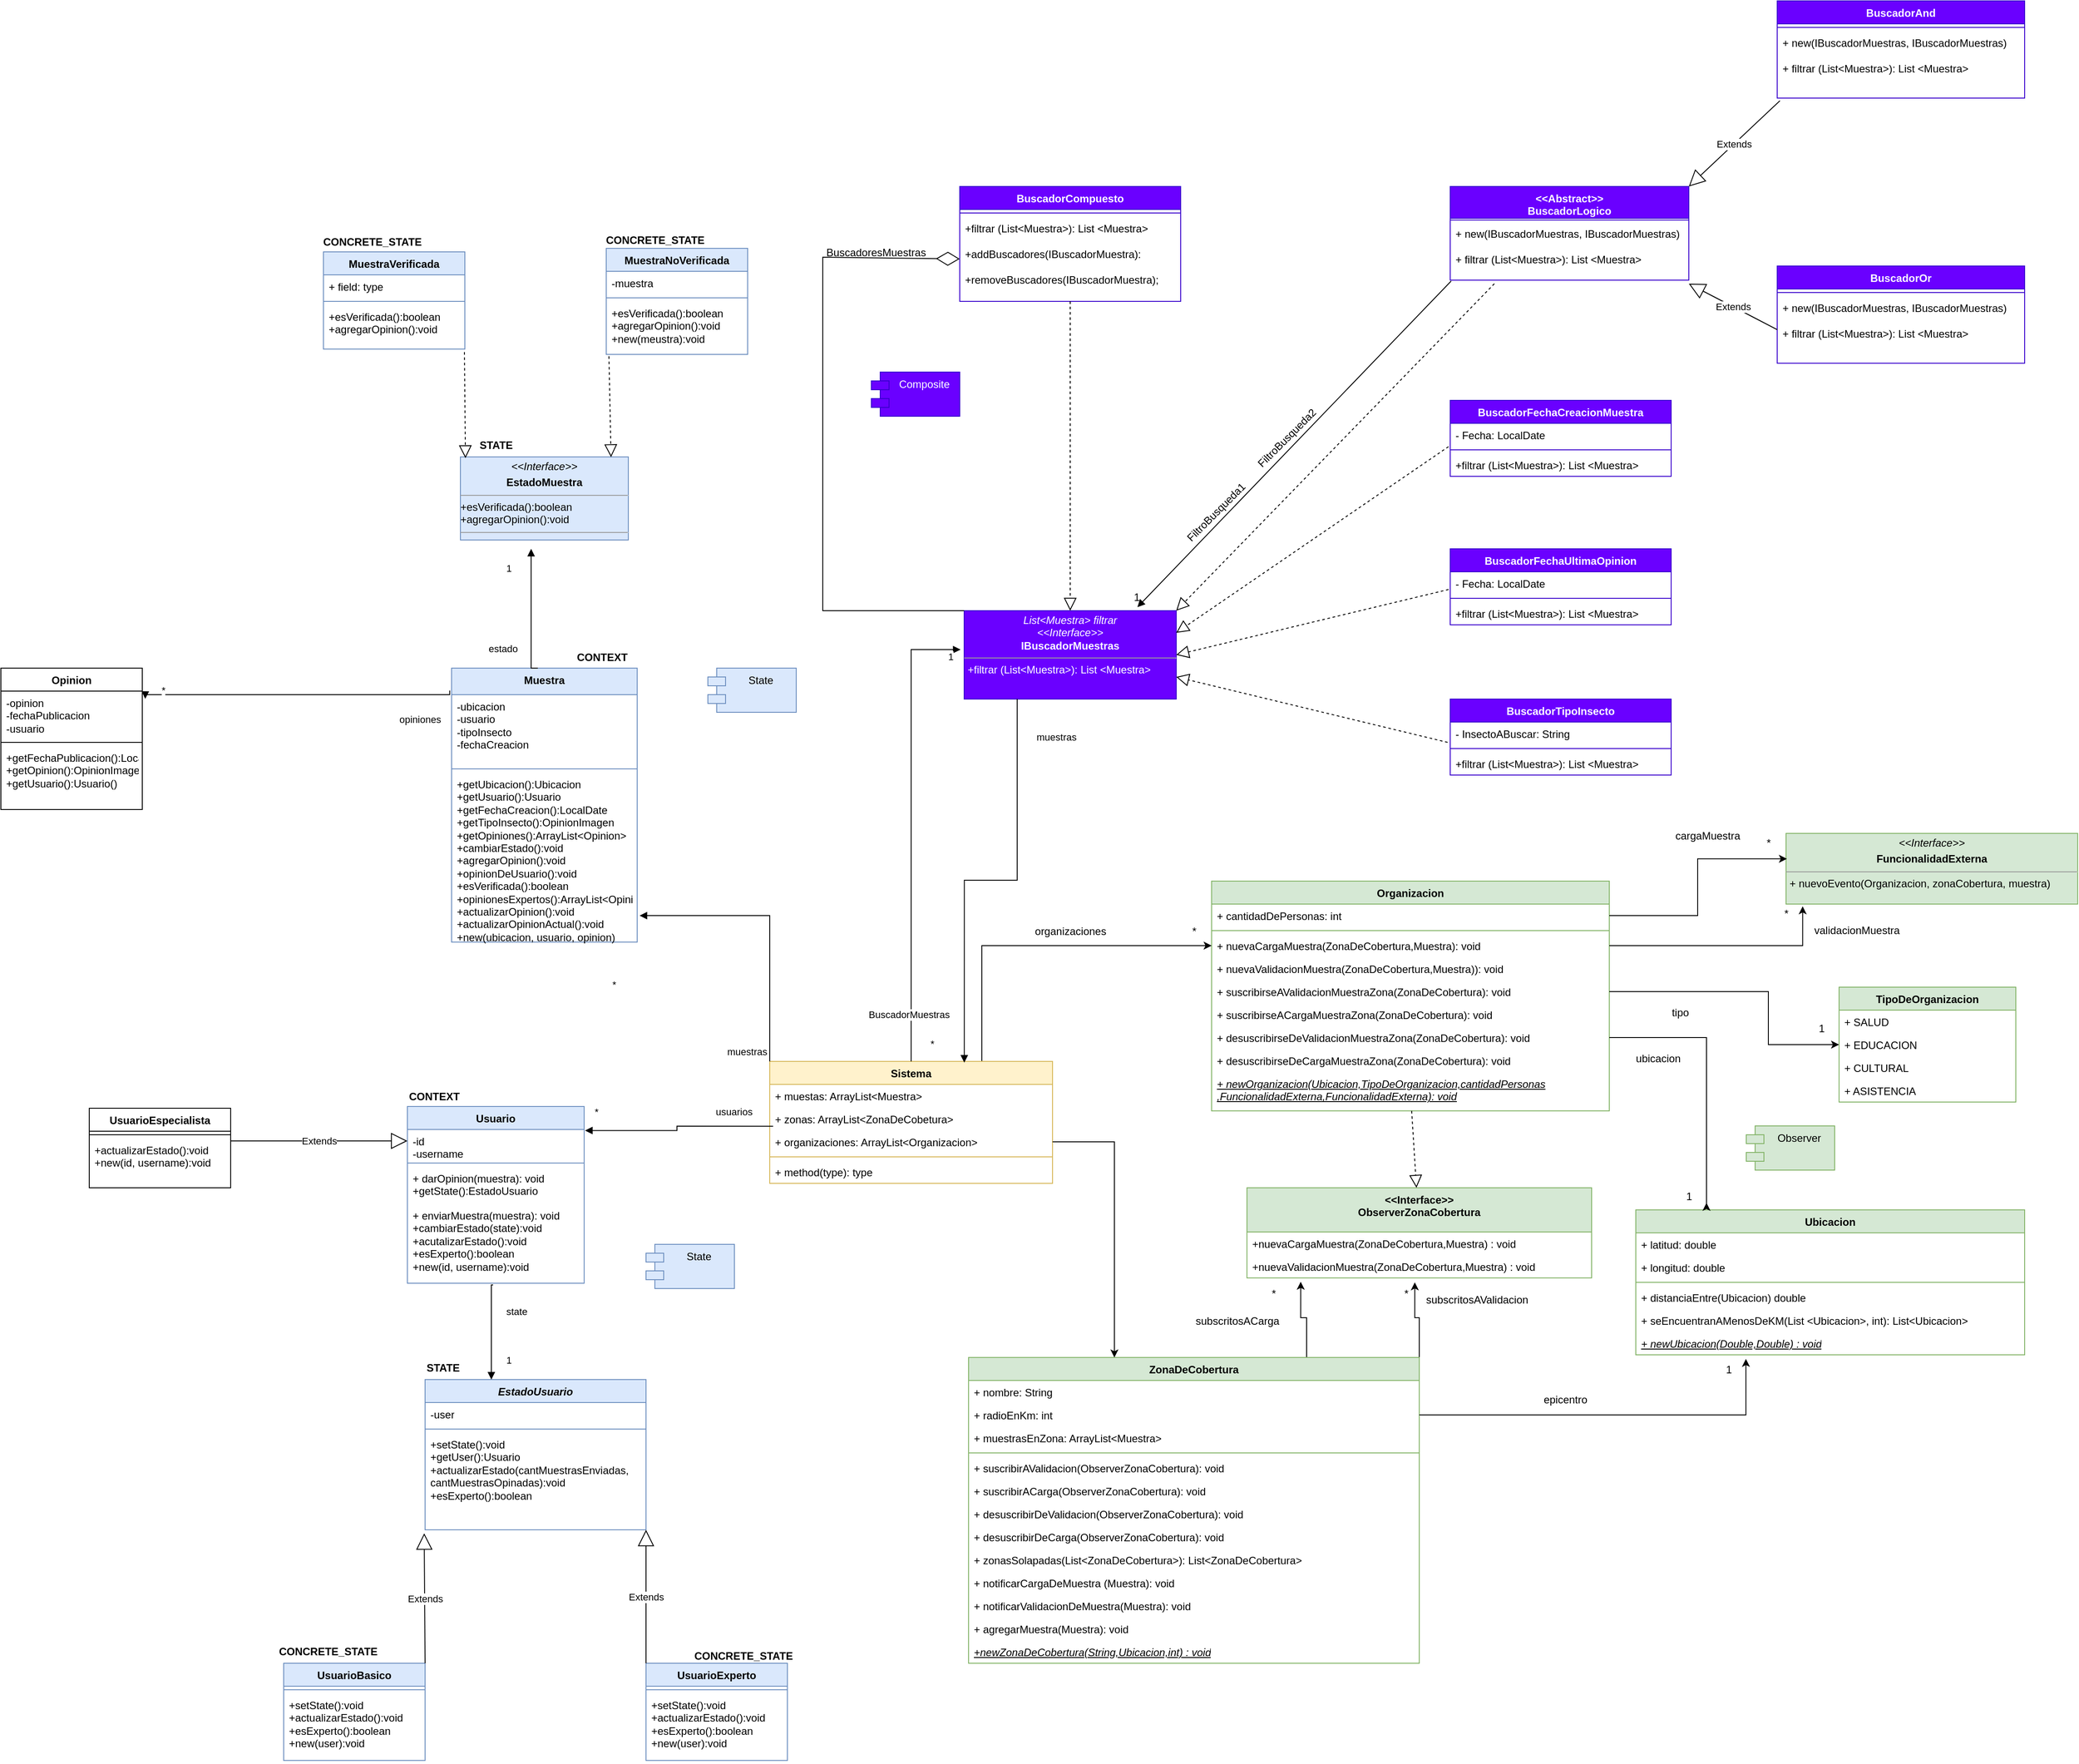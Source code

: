 <mxfile version="21.4.0" type="device">
  <diagram name="Página-1" id="EJl1tC74jtopaxx9l2ul">
    <mxGraphModel dx="2620" dy="2093" grid="1" gridSize="10" guides="1" tooltips="1" connect="1" arrows="1" fold="1" page="1" pageScale="1" pageWidth="827" pageHeight="1169" math="0" shadow="0">
      <root>
        <mxCell id="0" />
        <mxCell id="1" parent="0" />
        <mxCell id="cjWLQR7C9Qx7QQM9_jkd-96" value="&lt;div&gt;Muestra&lt;/div&gt;&lt;div&gt;&lt;br&gt;&lt;/div&gt;" style="swimlane;fontStyle=1;align=center;verticalAlign=top;childLayout=stackLayout;horizontal=1;startSize=30;horizontalStack=0;resizeParent=1;resizeParentMax=0;resizeLast=0;collapsible=1;marginBottom=0;whiteSpace=wrap;html=1;fillColor=#dae8fc;strokeColor=#6c8ebf;" parent="1" vertex="1">
          <mxGeometry x="-180" y="585" width="210" height="310" as="geometry" />
        </mxCell>
        <mxCell id="cjWLQR7C9Qx7QQM9_jkd-97" value="&lt;div&gt;-ubicacion&lt;/div&gt;&lt;div&gt;-usuario&lt;/div&gt;&lt;div&gt;-tipoInsecto&lt;/div&gt;&lt;div&gt;-fechaCreacion&lt;/div&gt;" style="text;strokeColor=none;fillColor=none;align=left;verticalAlign=top;spacingLeft=4;spacingRight=4;overflow=hidden;rotatable=0;points=[[0,0.5],[1,0.5]];portConstraint=eastwest;whiteSpace=wrap;html=1;" parent="cjWLQR7C9Qx7QQM9_jkd-96" vertex="1">
          <mxGeometry y="30" width="210" height="80" as="geometry" />
        </mxCell>
        <mxCell id="cjWLQR7C9Qx7QQM9_jkd-98" value="" style="line;strokeWidth=1;fillColor=none;align=left;verticalAlign=middle;spacingTop=-1;spacingLeft=3;spacingRight=3;rotatable=0;labelPosition=right;points=[];portConstraint=eastwest;strokeColor=inherit;" parent="cjWLQR7C9Qx7QQM9_jkd-96" vertex="1">
          <mxGeometry y="110" width="210" height="8" as="geometry" />
        </mxCell>
        <mxCell id="cjWLQR7C9Qx7QQM9_jkd-99" value="&lt;div&gt;+getUbicacion():Ubicacion&lt;/div&gt;&lt;div&gt;+getUsuario():Usuario&lt;/div&gt;&lt;div&gt;+getFechaCreacion():LocalDate&lt;/div&gt;&lt;div&gt;+getTipoInsecto():OpinionImagen&lt;br&gt;&lt;/div&gt;&lt;div&gt;+getOpiniones():ArrayList&amp;lt;Opinion&amp;gt;&lt;/div&gt;&lt;div&gt;+cambiarEstado():void&lt;/div&gt;&lt;div&gt;+agregarOpinion():void&lt;/div&gt;&lt;div&gt;+opinionDeUsuario():void&lt;/div&gt;&lt;div&gt;+esVerificada():boolean&lt;/div&gt;&lt;div&gt;+opinionesExpertos():ArrayList&amp;lt;Opinion&amp;gt;&lt;/div&gt;&lt;div&gt;+actualizarOpinion():void&lt;/div&gt;&lt;div&gt;+actualizarOpinionActual():void&lt;/div&gt;&lt;div&gt;+new(ubicacion, usuario, opinion)&lt;br&gt;&lt;/div&gt;" style="text;strokeColor=none;fillColor=none;align=left;verticalAlign=top;spacingLeft=4;spacingRight=4;overflow=hidden;rotatable=0;points=[[0,0.5],[1,0.5]];portConstraint=eastwest;whiteSpace=wrap;html=1;" parent="cjWLQR7C9Qx7QQM9_jkd-96" vertex="1">
          <mxGeometry y="118" width="210" height="192" as="geometry" />
        </mxCell>
        <mxCell id="cjWLQR7C9Qx7QQM9_jkd-109" value="Ubicacion" style="swimlane;fontStyle=1;align=center;verticalAlign=top;childLayout=stackLayout;horizontal=1;startSize=26;horizontalStack=0;resizeParent=1;resizeParentMax=0;resizeLast=0;collapsible=1;marginBottom=0;whiteSpace=wrap;html=1;fillColor=#d5e8d4;strokeColor=#82b366;" parent="1" vertex="1">
          <mxGeometry x="1160" y="1198" width="440" height="164" as="geometry" />
        </mxCell>
        <mxCell id="cjWLQR7C9Qx7QQM9_jkd-110" value="+ latitud: double" style="text;strokeColor=none;fillColor=none;align=left;verticalAlign=top;spacingLeft=4;spacingRight=4;overflow=hidden;rotatable=0;points=[[0,0.5],[1,0.5]];portConstraint=eastwest;whiteSpace=wrap;html=1;" parent="cjWLQR7C9Qx7QQM9_jkd-109" vertex="1">
          <mxGeometry y="26" width="440" height="26" as="geometry" />
        </mxCell>
        <mxCell id="cjWLQR7C9Qx7QQM9_jkd-113" value="+ longitud: double" style="text;strokeColor=none;fillColor=none;align=left;verticalAlign=top;spacingLeft=4;spacingRight=4;overflow=hidden;rotatable=0;points=[[0,0.5],[1,0.5]];portConstraint=eastwest;whiteSpace=wrap;html=1;" parent="cjWLQR7C9Qx7QQM9_jkd-109" vertex="1">
          <mxGeometry y="52" width="440" height="26" as="geometry" />
        </mxCell>
        <mxCell id="cjWLQR7C9Qx7QQM9_jkd-111" value="" style="line;strokeWidth=1;fillColor=none;align=left;verticalAlign=middle;spacingTop=-1;spacingLeft=3;spacingRight=3;rotatable=0;labelPosition=right;points=[];portConstraint=eastwest;strokeColor=inherit;" parent="cjWLQR7C9Qx7QQM9_jkd-109" vertex="1">
          <mxGeometry y="78" width="440" height="8" as="geometry" />
        </mxCell>
        <mxCell id="cjWLQR7C9Qx7QQM9_jkd-112" value="+ distanciaEntre(Ubicacion) double" style="text;strokeColor=none;fillColor=none;align=left;verticalAlign=top;spacingLeft=4;spacingRight=4;overflow=hidden;rotatable=0;points=[[0,0.5],[1,0.5]];portConstraint=eastwest;whiteSpace=wrap;html=1;" parent="cjWLQR7C9Qx7QQM9_jkd-109" vertex="1">
          <mxGeometry y="86" width="440" height="26" as="geometry" />
        </mxCell>
        <mxCell id="cjWLQR7C9Qx7QQM9_jkd-114" value="+ seEncuentranAMenosDeKM(List &amp;lt;Ubicacion&amp;gt;, int): List&amp;lt;Ubicacion&amp;gt;" style="text;strokeColor=none;fillColor=none;align=left;verticalAlign=top;spacingLeft=4;spacingRight=4;overflow=hidden;rotatable=0;points=[[0,0.5],[1,0.5]];portConstraint=eastwest;whiteSpace=wrap;html=1;" parent="cjWLQR7C9Qx7QQM9_jkd-109" vertex="1">
          <mxGeometry y="112" width="440" height="26" as="geometry" />
        </mxCell>
        <mxCell id="KyZHcvAiNXcdfksuzNY9-119" value="&lt;i&gt;&lt;u&gt;+ newUbicacion(Double,Double) : void&lt;/u&gt;&lt;/i&gt;" style="text;strokeColor=none;fillColor=none;align=left;verticalAlign=top;spacingLeft=4;spacingRight=4;overflow=hidden;rotatable=0;points=[[0,0.5],[1,0.5]];portConstraint=eastwest;whiteSpace=wrap;html=1;" parent="cjWLQR7C9Qx7QQM9_jkd-109" vertex="1">
          <mxGeometry y="138" width="440" height="26" as="geometry" />
        </mxCell>
        <mxCell id="cjWLQR7C9Qx7QQM9_jkd-116" value="" style="text;strokeColor=none;fillColor=none;align=left;verticalAlign=middle;spacingTop=-1;spacingLeft=4;spacingRight=4;rotatable=0;labelPosition=right;points=[];portConstraint=eastwest;" parent="1" vertex="1">
          <mxGeometry x="630" y="906" width="20" height="14" as="geometry" />
        </mxCell>
        <mxCell id="cjWLQR7C9Qx7QQM9_jkd-117" value="Organizacion" style="swimlane;fontStyle=1;align=center;verticalAlign=top;childLayout=stackLayout;horizontal=1;startSize=26;horizontalStack=0;resizeParent=1;resizeParentMax=0;resizeLast=0;collapsible=1;marginBottom=0;whiteSpace=wrap;html=1;fillColor=#d5e8d4;strokeColor=#82b366;" parent="1" vertex="1">
          <mxGeometry x="680" y="826" width="450" height="260" as="geometry" />
        </mxCell>
        <mxCell id="cjWLQR7C9Qx7QQM9_jkd-122" value="+ cantidadDePersonas: int" style="text;strokeColor=none;fillColor=none;align=left;verticalAlign=top;spacingLeft=4;spacingRight=4;overflow=hidden;rotatable=0;points=[[0,0.5],[1,0.5]];portConstraint=eastwest;whiteSpace=wrap;html=1;" parent="cjWLQR7C9Qx7QQM9_jkd-117" vertex="1">
          <mxGeometry y="26" width="450" height="26" as="geometry" />
        </mxCell>
        <mxCell id="cjWLQR7C9Qx7QQM9_jkd-119" value="" style="line;strokeWidth=1;fillColor=none;align=left;verticalAlign=middle;spacingTop=-1;spacingLeft=3;spacingRight=3;rotatable=0;labelPosition=right;points=[];portConstraint=eastwest;strokeColor=inherit;" parent="cjWLQR7C9Qx7QQM9_jkd-117" vertex="1">
          <mxGeometry y="52" width="450" height="8" as="geometry" />
        </mxCell>
        <mxCell id="cjWLQR7C9Qx7QQM9_jkd-123" value="+ nuevaCargaMuestra(ZonaDeCobertura,Muestra): void" style="text;strokeColor=none;fillColor=none;align=left;verticalAlign=top;spacingLeft=4;spacingRight=4;overflow=hidden;rotatable=0;points=[[0,0.5],[1,0.5]];portConstraint=eastwest;whiteSpace=wrap;html=1;" parent="cjWLQR7C9Qx7QQM9_jkd-117" vertex="1">
          <mxGeometry y="60" width="450" height="26" as="geometry" />
        </mxCell>
        <mxCell id="cjWLQR7C9Qx7QQM9_jkd-120" value="+ nuevaValidacionMuestra(ZonaDeCobertura,Muestra)): void" style="text;strokeColor=none;fillColor=none;align=left;verticalAlign=top;spacingLeft=4;spacingRight=4;overflow=hidden;rotatable=0;points=[[0,0.5],[1,0.5]];portConstraint=eastwest;whiteSpace=wrap;html=1;" parent="cjWLQR7C9Qx7QQM9_jkd-117" vertex="1">
          <mxGeometry y="86" width="450" height="26" as="geometry" />
        </mxCell>
        <mxCell id="KyZHcvAiNXcdfksuzNY9-52" value="+ suscribirseAValidacionMuestraZona(ZonaDeCobertura): void" style="text;strokeColor=none;fillColor=none;align=left;verticalAlign=top;spacingLeft=4;spacingRight=4;overflow=hidden;rotatable=0;points=[[0,0.5],[1,0.5]];portConstraint=eastwest;whiteSpace=wrap;html=1;" parent="cjWLQR7C9Qx7QQM9_jkd-117" vertex="1">
          <mxGeometry y="112" width="450" height="26" as="geometry" />
        </mxCell>
        <mxCell id="KyZHcvAiNXcdfksuzNY9-59" value="+ suscribirseACargaMuestraZona(ZonaDeCobertura): void" style="text;strokeColor=none;fillColor=none;align=left;verticalAlign=top;spacingLeft=4;spacingRight=4;overflow=hidden;rotatable=0;points=[[0,0.5],[1,0.5]];portConstraint=eastwest;whiteSpace=wrap;html=1;" parent="cjWLQR7C9Qx7QQM9_jkd-117" vertex="1">
          <mxGeometry y="138" width="450" height="26" as="geometry" />
        </mxCell>
        <mxCell id="KyZHcvAiNXcdfksuzNY9-67" value="+ desuscribirseDeValidacionMuestraZona(ZonaDeCobertura): void" style="text;strokeColor=none;fillColor=none;align=left;verticalAlign=top;spacingLeft=4;spacingRight=4;overflow=hidden;rotatable=0;points=[[0,0.5],[1,0.5]];portConstraint=eastwest;whiteSpace=wrap;html=1;" parent="cjWLQR7C9Qx7QQM9_jkd-117" vertex="1">
          <mxGeometry y="164" width="450" height="26" as="geometry" />
        </mxCell>
        <mxCell id="KyZHcvAiNXcdfksuzNY9-76" value="+ desuscribirseDeCargaMuestraZona(ZonaDeCobertura): void" style="text;strokeColor=none;fillColor=none;align=left;verticalAlign=top;spacingLeft=4;spacingRight=4;overflow=hidden;rotatable=0;points=[[0,0.5],[1,0.5]];portConstraint=eastwest;whiteSpace=wrap;html=1;" parent="cjWLQR7C9Qx7QQM9_jkd-117" vertex="1">
          <mxGeometry y="190" width="450" height="26" as="geometry" />
        </mxCell>
        <mxCell id="KyZHcvAiNXcdfksuzNY9-117" value="&lt;i&gt;&lt;u&gt;+ newOrganizacion(Ubicacion,TipoDeOrganizacion,cantidadPersonas&lt;br&gt;,FuncionalidadExterna,FuncionalidadExterna): void&lt;/u&gt;&lt;/i&gt;" style="text;strokeColor=none;fillColor=none;align=left;verticalAlign=top;spacingLeft=4;spacingRight=4;overflow=hidden;rotatable=0;points=[[0,0.5],[1,0.5]];portConstraint=eastwest;whiteSpace=wrap;html=1;" parent="cjWLQR7C9Qx7QQM9_jkd-117" vertex="1">
          <mxGeometry y="216" width="450" height="44" as="geometry" />
        </mxCell>
        <mxCell id="cjWLQR7C9Qx7QQM9_jkd-127" value="&lt;p style=&quot;margin:0px;margin-top:4px;text-align:center;&quot;&gt;&lt;i&gt;&amp;lt;&amp;lt;Interface&amp;gt;&amp;gt;&lt;/i&gt;&lt;/p&gt;&lt;p style=&quot;margin:0px;margin-top:4px;text-align:center;&quot;&gt;&lt;b&gt;FuncionalidadExterna&lt;/b&gt;&lt;br&gt;&lt;/p&gt;&lt;hr size=&quot;1&quot;&gt;&lt;p style=&quot;margin:0px;margin-left:4px;&quot;&gt;&lt;/p&gt;&lt;p style=&quot;margin:0px;margin-left:4px;&quot;&gt;+ nuevoEvento(Organizacion, zonaCobertura, muestra)&lt;br&gt;&lt;/p&gt;" style="verticalAlign=top;align=left;overflow=fill;fontSize=12;fontFamily=Helvetica;html=1;whiteSpace=wrap;fillColor=#d5e8d4;strokeColor=#82b366;" parent="1" vertex="1">
          <mxGeometry x="1330" y="772" width="330" height="80" as="geometry" />
        </mxCell>
        <mxCell id="KyZHcvAiNXcdfksuzNY9-103" style="edgeStyle=orthogonalEdgeStyle;rounded=0;orthogonalLoop=1;jettySize=auto;html=1;exitX=0.75;exitY=0;exitDx=0;exitDy=0;entryX=0.156;entryY=1.166;entryDx=0;entryDy=0;entryPerimeter=0;" parent="1" source="cjWLQR7C9Qx7QQM9_jkd-128" target="KyZHcvAiNXcdfksuzNY9-39" edge="1">
          <mxGeometry relative="1" as="geometry">
            <Array as="points">
              <mxPoint x="787" y="1320" />
              <mxPoint x="781" y="1320" />
            </Array>
          </mxGeometry>
        </mxCell>
        <mxCell id="KyZHcvAiNXcdfksuzNY9-105" style="edgeStyle=orthogonalEdgeStyle;rounded=0;orthogonalLoop=1;jettySize=auto;html=1;exitX=1;exitY=0;exitDx=0;exitDy=0;entryX=0.487;entryY=1.192;entryDx=0;entryDy=0;entryPerimeter=0;" parent="1" source="cjWLQR7C9Qx7QQM9_jkd-128" target="KyZHcvAiNXcdfksuzNY9-39" edge="1">
          <mxGeometry relative="1" as="geometry">
            <Array as="points">
              <mxPoint x="915" y="1320" />
              <mxPoint x="910" y="1320" />
            </Array>
          </mxGeometry>
        </mxCell>
        <mxCell id="cjWLQR7C9Qx7QQM9_jkd-128" value="ZonaDeCobertura" style="swimlane;fontStyle=1;align=center;verticalAlign=top;childLayout=stackLayout;horizontal=1;startSize=26;horizontalStack=0;resizeParent=1;resizeParentMax=0;resizeLast=0;collapsible=1;marginBottom=0;whiteSpace=wrap;html=1;fillColor=#d5e8d4;strokeColor=#82b366;" parent="1" vertex="1">
          <mxGeometry x="405" y="1365" width="510" height="346" as="geometry" />
        </mxCell>
        <mxCell id="cjWLQR7C9Qx7QQM9_jkd-136" value="+ nombre: String" style="text;strokeColor=none;fillColor=none;align=left;verticalAlign=top;spacingLeft=4;spacingRight=4;overflow=hidden;rotatable=0;points=[[0,0.5],[1,0.5]];portConstraint=eastwest;whiteSpace=wrap;html=1;" parent="cjWLQR7C9Qx7QQM9_jkd-128" vertex="1">
          <mxGeometry y="26" width="510" height="26" as="geometry" />
        </mxCell>
        <mxCell id="cjWLQR7C9Qx7QQM9_jkd-137" value="+ radioEnKm: int" style="text;strokeColor=none;fillColor=none;align=left;verticalAlign=top;spacingLeft=4;spacingRight=4;overflow=hidden;rotatable=0;points=[[0,0.5],[1,0.5]];portConstraint=eastwest;whiteSpace=wrap;html=1;" parent="cjWLQR7C9Qx7QQM9_jkd-128" vertex="1">
          <mxGeometry y="52" width="510" height="26" as="geometry" />
        </mxCell>
        <mxCell id="cjWLQR7C9Qx7QQM9_jkd-138" value="+ muestrasEnZona: ArrayList&amp;lt;Muestra&amp;gt;" style="text;strokeColor=none;fillColor=none;align=left;verticalAlign=top;spacingLeft=4;spacingRight=4;overflow=hidden;rotatable=0;points=[[0,0.5],[1,0.5]];portConstraint=eastwest;whiteSpace=wrap;html=1;" parent="cjWLQR7C9Qx7QQM9_jkd-128" vertex="1">
          <mxGeometry y="78" width="510" height="26" as="geometry" />
        </mxCell>
        <mxCell id="cjWLQR7C9Qx7QQM9_jkd-130" value="" style="line;strokeWidth=1;fillColor=none;align=left;verticalAlign=middle;spacingTop=-1;spacingLeft=3;spacingRight=3;rotatable=0;labelPosition=right;points=[];portConstraint=eastwest;strokeColor=inherit;" parent="cjWLQR7C9Qx7QQM9_jkd-128" vertex="1">
          <mxGeometry y="104" width="510" height="8" as="geometry" />
        </mxCell>
        <mxCell id="cjWLQR7C9Qx7QQM9_jkd-131" value="+ suscribirAValidacion(ObserverZonaCobertura): void" style="text;strokeColor=none;fillColor=none;align=left;verticalAlign=top;spacingLeft=4;spacingRight=4;overflow=hidden;rotatable=0;points=[[0,0.5],[1,0.5]];portConstraint=eastwest;whiteSpace=wrap;html=1;" parent="cjWLQR7C9Qx7QQM9_jkd-128" vertex="1">
          <mxGeometry y="112" width="510" height="26" as="geometry" />
        </mxCell>
        <mxCell id="KyZHcvAiNXcdfksuzNY9-5" value="+ suscribirACarga(ObserverZonaCobertura): void" style="text;strokeColor=none;fillColor=none;align=left;verticalAlign=top;spacingLeft=4;spacingRight=4;overflow=hidden;rotatable=0;points=[[0,0.5],[1,0.5]];portConstraint=eastwest;whiteSpace=wrap;html=1;" parent="cjWLQR7C9Qx7QQM9_jkd-128" vertex="1">
          <mxGeometry y="138" width="510" height="26" as="geometry" />
        </mxCell>
        <mxCell id="KyZHcvAiNXcdfksuzNY9-6" value="+ desuscribirDeValidacion(ObserverZonaCobertura): void" style="text;strokeColor=none;fillColor=none;align=left;verticalAlign=top;spacingLeft=4;spacingRight=4;overflow=hidden;rotatable=0;points=[[0,0.5],[1,0.5]];portConstraint=eastwest;whiteSpace=wrap;html=1;" parent="cjWLQR7C9Qx7QQM9_jkd-128" vertex="1">
          <mxGeometry y="164" width="510" height="26" as="geometry" />
        </mxCell>
        <mxCell id="KyZHcvAiNXcdfksuzNY9-7" value="+ desuscribirDeCarga(ObserverZonaCobertura): void" style="text;strokeColor=none;fillColor=none;align=left;verticalAlign=top;spacingLeft=4;spacingRight=4;overflow=hidden;rotatable=0;points=[[0,0.5],[1,0.5]];portConstraint=eastwest;whiteSpace=wrap;html=1;" parent="cjWLQR7C9Qx7QQM9_jkd-128" vertex="1">
          <mxGeometry y="190" width="510" height="26" as="geometry" />
        </mxCell>
        <mxCell id="KyZHcvAiNXcdfksuzNY9-8" value="+ zonasSolapadas(List&amp;lt;ZonaDeCobertura&amp;gt;): List&amp;lt;ZonaDeCobertura&amp;gt;" style="text;strokeColor=none;fillColor=none;align=left;verticalAlign=top;spacingLeft=4;spacingRight=4;overflow=hidden;rotatable=0;points=[[0,0.5],[1,0.5]];portConstraint=eastwest;whiteSpace=wrap;html=1;" parent="cjWLQR7C9Qx7QQM9_jkd-128" vertex="1">
          <mxGeometry y="216" width="510" height="26" as="geometry" />
        </mxCell>
        <mxCell id="KyZHcvAiNXcdfksuzNY9-9" value="+ notificarCargaDeMuestra (Muestra): void" style="text;strokeColor=none;fillColor=none;align=left;verticalAlign=top;spacingLeft=4;spacingRight=4;overflow=hidden;rotatable=0;points=[[0,0.5],[1,0.5]];portConstraint=eastwest;whiteSpace=wrap;html=1;" parent="cjWLQR7C9Qx7QQM9_jkd-128" vertex="1">
          <mxGeometry y="242" width="510" height="26" as="geometry" />
        </mxCell>
        <mxCell id="KyZHcvAiNXcdfksuzNY9-23" value="+ notificarValidacionDeMuestra(Muestra): void" style="text;strokeColor=none;fillColor=none;align=left;verticalAlign=top;spacingLeft=4;spacingRight=4;overflow=hidden;rotatable=0;points=[[0,0.5],[1,0.5]];portConstraint=eastwest;whiteSpace=wrap;html=1;" parent="cjWLQR7C9Qx7QQM9_jkd-128" vertex="1">
          <mxGeometry y="268" width="510" height="26" as="geometry" />
        </mxCell>
        <mxCell id="KyZHcvAiNXcdfksuzNY9-24" value="+ agregarMuestra(Muestra): void" style="text;strokeColor=none;fillColor=none;align=left;verticalAlign=top;spacingLeft=4;spacingRight=4;overflow=hidden;rotatable=0;points=[[0,0.5],[1,0.5]];portConstraint=eastwest;whiteSpace=wrap;html=1;" parent="cjWLQR7C9Qx7QQM9_jkd-128" vertex="1">
          <mxGeometry y="294" width="510" height="26" as="geometry" />
        </mxCell>
        <mxCell id="KyZHcvAiNXcdfksuzNY9-118" value="&lt;i&gt;&lt;u&gt;+newZonaDeCobertura(String,Ubicacion,int) : void&lt;/u&gt;&lt;/i&gt;" style="text;strokeColor=none;fillColor=none;align=left;verticalAlign=top;spacingLeft=4;spacingRight=4;overflow=hidden;rotatable=0;points=[[0,0.5],[1,0.5]];portConstraint=eastwest;whiteSpace=wrap;html=1;" parent="cjWLQR7C9Qx7QQM9_jkd-128" vertex="1">
          <mxGeometry y="320" width="510" height="26" as="geometry" />
        </mxCell>
        <mxCell id="KyZHcvAiNXcdfksuzNY9-78" style="edgeStyle=orthogonalEdgeStyle;rounded=0;orthogonalLoop=1;jettySize=auto;html=1;exitX=0.75;exitY=0;exitDx=0;exitDy=0;entryX=0;entryY=0.5;entryDx=0;entryDy=0;" parent="1" source="cjWLQR7C9Qx7QQM9_jkd-139" target="cjWLQR7C9Qx7QQM9_jkd-123" edge="1">
          <mxGeometry relative="1" as="geometry" />
        </mxCell>
        <mxCell id="cjWLQR7C9Qx7QQM9_jkd-139" value="Sistema" style="swimlane;fontStyle=1;align=center;verticalAlign=top;childLayout=stackLayout;horizontal=1;startSize=26;horizontalStack=0;resizeParent=1;resizeParentMax=0;resizeLast=0;collapsible=1;marginBottom=0;whiteSpace=wrap;html=1;fillColor=#fff2cc;strokeColor=#d6b656;" parent="1" vertex="1">
          <mxGeometry x="180" y="1030" width="320" height="138" as="geometry" />
        </mxCell>
        <mxCell id="cjWLQR7C9Qx7QQM9_jkd-140" value="+ muestas: ArrayList&amp;lt;Muestra&amp;gt;" style="text;strokeColor=none;fillColor=none;align=left;verticalAlign=top;spacingLeft=4;spacingRight=4;overflow=hidden;rotatable=0;points=[[0,0.5],[1,0.5]];portConstraint=eastwest;whiteSpace=wrap;html=1;" parent="cjWLQR7C9Qx7QQM9_jkd-139" vertex="1">
          <mxGeometry y="26" width="320" height="26" as="geometry" />
        </mxCell>
        <mxCell id="cjWLQR7C9Qx7QQM9_jkd-144" value="+ zonas: ArrayList&amp;lt;ZonaDeCobetura&amp;gt;" style="text;strokeColor=none;fillColor=none;align=left;verticalAlign=top;spacingLeft=4;spacingRight=4;overflow=hidden;rotatable=0;points=[[0,0.5],[1,0.5]];portConstraint=eastwest;whiteSpace=wrap;html=1;" parent="cjWLQR7C9Qx7QQM9_jkd-139" vertex="1">
          <mxGeometry y="52" width="320" height="26" as="geometry" />
        </mxCell>
        <mxCell id="cjWLQR7C9Qx7QQM9_jkd-145" value="+ organizaciones: ArrayList&amp;lt;Organizacion&amp;gt;" style="text;strokeColor=none;fillColor=none;align=left;verticalAlign=top;spacingLeft=4;spacingRight=4;overflow=hidden;rotatable=0;points=[[0,0.5],[1,0.5]];portConstraint=eastwest;whiteSpace=wrap;html=1;" parent="cjWLQR7C9Qx7QQM9_jkd-139" vertex="1">
          <mxGeometry y="78" width="320" height="26" as="geometry" />
        </mxCell>
        <mxCell id="cjWLQR7C9Qx7QQM9_jkd-141" value="" style="line;strokeWidth=1;fillColor=none;align=left;verticalAlign=middle;spacingTop=-1;spacingLeft=3;spacingRight=3;rotatable=0;labelPosition=right;points=[];portConstraint=eastwest;strokeColor=inherit;" parent="cjWLQR7C9Qx7QQM9_jkd-139" vertex="1">
          <mxGeometry y="104" width="320" height="8" as="geometry" />
        </mxCell>
        <mxCell id="cjWLQR7C9Qx7QQM9_jkd-142" value="+ method(type): type" style="text;strokeColor=none;fillColor=none;align=left;verticalAlign=top;spacingLeft=4;spacingRight=4;overflow=hidden;rotatable=0;points=[[0,0.5],[1,0.5]];portConstraint=eastwest;whiteSpace=wrap;html=1;" parent="cjWLQR7C9Qx7QQM9_jkd-139" vertex="1">
          <mxGeometry y="112" width="320" height="26" as="geometry" />
        </mxCell>
        <mxCell id="cjWLQR7C9Qx7QQM9_jkd-146" value="Usuario" style="swimlane;fontStyle=1;align=center;verticalAlign=top;childLayout=stackLayout;horizontal=1;startSize=26;horizontalStack=0;resizeParent=1;resizeParentMax=0;resizeLast=0;collapsible=1;marginBottom=0;whiteSpace=wrap;html=1;fillColor=#dae8fc;strokeColor=#6c8ebf;" parent="1" vertex="1">
          <mxGeometry x="-230" y="1081" width="200" height="200" as="geometry" />
        </mxCell>
        <mxCell id="cjWLQR7C9Qx7QQM9_jkd-147" value="&lt;div&gt;-id&lt;/div&gt;&lt;div&gt;-username&lt;/div&gt;&lt;div&gt;&lt;br&gt;&lt;/div&gt;" style="text;strokeColor=none;fillColor=none;align=left;verticalAlign=top;spacingLeft=4;spacingRight=4;overflow=hidden;rotatable=0;points=[[0,0.5],[1,0.5]];portConstraint=eastwest;whiteSpace=wrap;html=1;" parent="cjWLQR7C9Qx7QQM9_jkd-146" vertex="1">
          <mxGeometry y="26" width="200" height="34" as="geometry" />
        </mxCell>
        <mxCell id="cjWLQR7C9Qx7QQM9_jkd-148" value="" style="line;strokeWidth=1;fillColor=none;align=left;verticalAlign=middle;spacingTop=-1;spacingLeft=3;spacingRight=3;rotatable=0;labelPosition=right;points=[];portConstraint=eastwest;strokeColor=inherit;" parent="cjWLQR7C9Qx7QQM9_jkd-146" vertex="1">
          <mxGeometry y="60" width="200" height="8" as="geometry" />
        </mxCell>
        <mxCell id="cjWLQR7C9Qx7QQM9_jkd-149" value="&lt;div&gt;+ darOpinion(muestra): void&lt;/div&gt;&lt;div&gt;+getState():EstadoUsuario&lt;/div&gt;" style="text;strokeColor=none;fillColor=none;align=left;verticalAlign=top;spacingLeft=4;spacingRight=4;overflow=hidden;rotatable=0;points=[[0,0.5],[1,0.5]];portConstraint=eastwest;whiteSpace=wrap;html=1;" parent="cjWLQR7C9Qx7QQM9_jkd-146" vertex="1">
          <mxGeometry y="68" width="200" height="42" as="geometry" />
        </mxCell>
        <mxCell id="cjWLQR7C9Qx7QQM9_jkd-151" value="&lt;div&gt;+ enviarMuestra(muestra): void&lt;/div&gt;&lt;div&gt;+cambiarEstado(state):void&lt;/div&gt;&lt;div&gt;+acutalizarEstado():void&lt;/div&gt;&lt;div&gt;+esExperto():boolean&lt;/div&gt;&lt;div&gt;+new(id, username):void&lt;br&gt;&lt;/div&gt;&lt;div&gt;&lt;br&gt;&lt;/div&gt;" style="text;strokeColor=none;fillColor=none;align=left;verticalAlign=top;spacingLeft=4;spacingRight=4;overflow=hidden;rotatable=0;points=[[0,0.5],[1,0.5]];portConstraint=eastwest;whiteSpace=wrap;html=1;" parent="cjWLQR7C9Qx7QQM9_jkd-146" vertex="1">
          <mxGeometry y="110" width="200" height="90" as="geometry" />
        </mxCell>
        <mxCell id="cjWLQR7C9Qx7QQM9_jkd-165" value="UsuarioExperto" style="swimlane;fontStyle=1;align=center;verticalAlign=top;childLayout=stackLayout;horizontal=1;startSize=26;horizontalStack=0;resizeParent=1;resizeParentMax=0;resizeLast=0;collapsible=1;marginBottom=0;whiteSpace=wrap;html=1;fillColor=#dae8fc;strokeColor=#6c8ebf;" parent="1" vertex="1">
          <mxGeometry x="40" y="1711" width="160" height="110" as="geometry" />
        </mxCell>
        <mxCell id="cjWLQR7C9Qx7QQM9_jkd-167" value="" style="line;strokeWidth=1;fillColor=none;align=left;verticalAlign=middle;spacingTop=-1;spacingLeft=3;spacingRight=3;rotatable=0;labelPosition=right;points=[];portConstraint=eastwest;strokeColor=inherit;" parent="cjWLQR7C9Qx7QQM9_jkd-165" vertex="1">
          <mxGeometry y="26" width="160" height="8" as="geometry" />
        </mxCell>
        <mxCell id="cjWLQR7C9Qx7QQM9_jkd-168" value="&lt;div&gt;+setState():void&lt;/div&gt;&lt;div&gt;+actualizarEstado():void&lt;/div&gt;&lt;div&gt;+esExperto():boolean&lt;/div&gt;&lt;div&gt;+new(user):void&lt;br&gt;&lt;/div&gt;" style="text;strokeColor=none;fillColor=none;align=left;verticalAlign=top;spacingLeft=4;spacingRight=4;overflow=hidden;rotatable=0;points=[[0,0.5],[1,0.5]];portConstraint=eastwest;whiteSpace=wrap;html=1;" parent="cjWLQR7C9Qx7QQM9_jkd-165" vertex="1">
          <mxGeometry y="34" width="160" height="76" as="geometry" />
        </mxCell>
        <mxCell id="cjWLQR7C9Qx7QQM9_jkd-169" value="UsuarioBasico" style="swimlane;fontStyle=1;align=center;verticalAlign=top;childLayout=stackLayout;horizontal=1;startSize=26;horizontalStack=0;resizeParent=1;resizeParentMax=0;resizeLast=0;collapsible=1;marginBottom=0;whiteSpace=wrap;html=1;fillColor=#dae8fc;strokeColor=#6c8ebf;" parent="1" vertex="1">
          <mxGeometry x="-370" y="1711" width="160" height="110" as="geometry" />
        </mxCell>
        <mxCell id="cjWLQR7C9Qx7QQM9_jkd-171" value="" style="line;strokeWidth=1;fillColor=none;align=left;verticalAlign=middle;spacingTop=-1;spacingLeft=3;spacingRight=3;rotatable=0;labelPosition=right;points=[];portConstraint=eastwest;strokeColor=inherit;" parent="cjWLQR7C9Qx7QQM9_jkd-169" vertex="1">
          <mxGeometry y="26" width="160" height="8" as="geometry" />
        </mxCell>
        <mxCell id="cjWLQR7C9Qx7QQM9_jkd-172" value="&lt;div&gt;+setState():void&lt;/div&gt;&lt;div&gt;+actualizarEstado():void&lt;/div&gt;&lt;div&gt;+esExperto():boolean&lt;/div&gt;&lt;div&gt;+new(user):void&lt;br&gt;&lt;/div&gt;" style="text;strokeColor=none;fillColor=none;align=left;verticalAlign=top;spacingLeft=4;spacingRight=4;overflow=hidden;rotatable=0;points=[[0,0.5],[1,0.5]];portConstraint=eastwest;whiteSpace=wrap;html=1;" parent="cjWLQR7C9Qx7QQM9_jkd-169" vertex="1">
          <mxGeometry y="34" width="160" height="76" as="geometry" />
        </mxCell>
        <mxCell id="cjWLQR7C9Qx7QQM9_jkd-179" value="UsuarioEspecialista" style="swimlane;fontStyle=1;align=center;verticalAlign=top;childLayout=stackLayout;horizontal=1;startSize=26;horizontalStack=0;resizeParent=1;resizeParentMax=0;resizeLast=0;collapsible=1;marginBottom=0;whiteSpace=wrap;html=1;" parent="1" vertex="1">
          <mxGeometry x="-590" y="1083" width="160" height="90" as="geometry" />
        </mxCell>
        <mxCell id="cjWLQR7C9Qx7QQM9_jkd-181" value="" style="line;strokeWidth=1;fillColor=none;align=left;verticalAlign=middle;spacingTop=-1;spacingLeft=3;spacingRight=3;rotatable=0;labelPosition=right;points=[];portConstraint=eastwest;strokeColor=inherit;" parent="cjWLQR7C9Qx7QQM9_jkd-179" vertex="1">
          <mxGeometry y="26" width="160" height="8" as="geometry" />
        </mxCell>
        <mxCell id="cjWLQR7C9Qx7QQM9_jkd-182" value="&lt;div&gt;+actualizarEstado():void&lt;/div&gt;&lt;div&gt;+new(id, username):void&lt;br&gt;&lt;/div&gt;" style="text;strokeColor=none;fillColor=none;align=left;verticalAlign=top;spacingLeft=4;spacingRight=4;overflow=hidden;rotatable=0;points=[[0,0.5],[1,0.5]];portConstraint=eastwest;whiteSpace=wrap;html=1;" parent="cjWLQR7C9Qx7QQM9_jkd-179" vertex="1">
          <mxGeometry y="34" width="160" height="56" as="geometry" />
        </mxCell>
        <mxCell id="dOL37KlRLSiU1scWst8k-1" value="Extends" style="endArrow=block;endSize=16;endFill=0;html=1;rounded=0;" parent="1" edge="1">
          <mxGeometry width="160" relative="1" as="geometry">
            <mxPoint x="-430" y="1120" as="sourcePoint" />
            <mxPoint x="-230" y="1120" as="targetPoint" />
          </mxGeometry>
        </mxCell>
        <mxCell id="dOL37KlRLSiU1scWst8k-3" value="EstadoUsuario" style="swimlane;fontStyle=3;align=center;verticalAlign=top;childLayout=stackLayout;horizontal=1;startSize=26;horizontalStack=0;resizeParent=1;resizeParentMax=0;resizeLast=0;collapsible=1;marginBottom=0;whiteSpace=wrap;html=1;fillColor=#dae8fc;strokeColor=#6c8ebf;" parent="1" vertex="1">
          <mxGeometry x="-210" y="1390" width="250" height="170" as="geometry" />
        </mxCell>
        <mxCell id="dOL37KlRLSiU1scWst8k-4" value="-user" style="text;strokeColor=none;fillColor=none;align=left;verticalAlign=top;spacingLeft=4;spacingRight=4;overflow=hidden;rotatable=0;points=[[0,0.5],[1,0.5]];portConstraint=eastwest;whiteSpace=wrap;html=1;" parent="dOL37KlRLSiU1scWst8k-3" vertex="1">
          <mxGeometry y="26" width="250" height="26" as="geometry" />
        </mxCell>
        <mxCell id="dOL37KlRLSiU1scWst8k-5" value="" style="line;strokeWidth=1;fillColor=none;align=left;verticalAlign=middle;spacingTop=-1;spacingLeft=3;spacingRight=3;rotatable=0;labelPosition=right;points=[];portConstraint=eastwest;strokeColor=inherit;" parent="dOL37KlRLSiU1scWst8k-3" vertex="1">
          <mxGeometry y="52" width="250" height="8" as="geometry" />
        </mxCell>
        <mxCell id="dOL37KlRLSiU1scWst8k-6" value="&lt;div&gt;+setState():void&lt;/div&gt;&lt;div&gt;+getUser():Usuario&lt;/div&gt;&lt;div&gt;+actualizarEstado(cantMuestrasEnviadas, cantMuestrasOpinadas):void&lt;/div&gt;&lt;div&gt;+esExperto():boolean&lt;br&gt;&lt;/div&gt;" style="text;strokeColor=none;fillColor=none;align=left;verticalAlign=top;spacingLeft=4;spacingRight=4;overflow=hidden;rotatable=0;points=[[0,0.5],[1,0.5]];portConstraint=eastwest;whiteSpace=wrap;html=1;" parent="dOL37KlRLSiU1scWst8k-3" vertex="1">
          <mxGeometry y="60" width="250" height="110" as="geometry" />
        </mxCell>
        <mxCell id="dOL37KlRLSiU1scWst8k-9" value="state" style="endArrow=block;endFill=1;html=1;edgeStyle=orthogonalEdgeStyle;align=left;verticalAlign=top;rounded=0;exitX=0.485;exitY=1.021;exitDx=0;exitDy=0;exitPerimeter=0;" parent="1" source="cjWLQR7C9Qx7QQM9_jkd-151" edge="1">
          <mxGeometry x="-0.65" y="15" relative="1" as="geometry">
            <mxPoint x="-126" y="1290" as="sourcePoint" />
            <mxPoint x="-135" y="1390" as="targetPoint" />
            <Array as="points">
              <mxPoint x="-135" y="1283" />
            </Array>
            <mxPoint as="offset" />
          </mxGeometry>
        </mxCell>
        <mxCell id="dOL37KlRLSiU1scWst8k-10" value="1" style="edgeLabel;resizable=0;html=1;align=left;verticalAlign=bottom;" parent="dOL37KlRLSiU1scWst8k-9" connectable="0" vertex="1">
          <mxGeometry x="-1" relative="1" as="geometry">
            <mxPoint x="13" y="94" as="offset" />
          </mxGeometry>
        </mxCell>
        <mxCell id="dOL37KlRLSiU1scWst8k-15" value="MuestraNoVerificada" style="swimlane;fontStyle=1;align=center;verticalAlign=top;childLayout=stackLayout;horizontal=1;startSize=26;horizontalStack=0;resizeParent=1;resizeParentMax=0;resizeLast=0;collapsible=1;marginBottom=0;whiteSpace=wrap;html=1;fillColor=#dae8fc;strokeColor=#6c8ebf;" parent="1" vertex="1">
          <mxGeometry x="-5" y="110" width="160" height="120" as="geometry" />
        </mxCell>
        <mxCell id="dOL37KlRLSiU1scWst8k-16" value="-muestra" style="text;strokeColor=none;fillColor=none;align=left;verticalAlign=top;spacingLeft=4;spacingRight=4;overflow=hidden;rotatable=0;points=[[0,0.5],[1,0.5]];portConstraint=eastwest;whiteSpace=wrap;html=1;" parent="dOL37KlRLSiU1scWst8k-15" vertex="1">
          <mxGeometry y="26" width="160" height="26" as="geometry" />
        </mxCell>
        <mxCell id="dOL37KlRLSiU1scWst8k-17" value="" style="line;strokeWidth=1;fillColor=none;align=left;verticalAlign=middle;spacingTop=-1;spacingLeft=3;spacingRight=3;rotatable=0;labelPosition=right;points=[];portConstraint=eastwest;strokeColor=inherit;" parent="dOL37KlRLSiU1scWst8k-15" vertex="1">
          <mxGeometry y="52" width="160" height="8" as="geometry" />
        </mxCell>
        <mxCell id="dOL37KlRLSiU1scWst8k-18" value="&lt;div&gt;+esVerificada():boolean&lt;/div&gt;&lt;div&gt;+agregarOpinion():void&lt;/div&gt;&lt;div&gt;+new(meustra):void&lt;br&gt;&lt;/div&gt;" style="text;strokeColor=none;fillColor=none;align=left;verticalAlign=top;spacingLeft=4;spacingRight=4;overflow=hidden;rotatable=0;points=[[0,0.5],[1,0.5]];portConstraint=eastwest;whiteSpace=wrap;html=1;" parent="dOL37KlRLSiU1scWst8k-15" vertex="1">
          <mxGeometry y="60" width="160" height="60" as="geometry" />
        </mxCell>
        <mxCell id="dOL37KlRLSiU1scWst8k-19" value="MuestraVerificada" style="swimlane;fontStyle=1;align=center;verticalAlign=top;childLayout=stackLayout;horizontal=1;startSize=26;horizontalStack=0;resizeParent=1;resizeParentMax=0;resizeLast=0;collapsible=1;marginBottom=0;whiteSpace=wrap;html=1;fillColor=#dae8fc;strokeColor=#6c8ebf;" parent="1" vertex="1">
          <mxGeometry x="-325" y="114" width="160" height="110" as="geometry" />
        </mxCell>
        <mxCell id="dOL37KlRLSiU1scWst8k-20" value="+ field: type" style="text;strokeColor=none;fillColor=none;align=left;verticalAlign=top;spacingLeft=4;spacingRight=4;overflow=hidden;rotatable=0;points=[[0,0.5],[1,0.5]];portConstraint=eastwest;whiteSpace=wrap;html=1;" parent="dOL37KlRLSiU1scWst8k-19" vertex="1">
          <mxGeometry y="26" width="160" height="26" as="geometry" />
        </mxCell>
        <mxCell id="dOL37KlRLSiU1scWst8k-21" value="" style="line;strokeWidth=1;fillColor=none;align=left;verticalAlign=middle;spacingTop=-1;spacingLeft=3;spacingRight=3;rotatable=0;labelPosition=right;points=[];portConstraint=eastwest;strokeColor=inherit;" parent="dOL37KlRLSiU1scWst8k-19" vertex="1">
          <mxGeometry y="52" width="160" height="8" as="geometry" />
        </mxCell>
        <mxCell id="dOL37KlRLSiU1scWst8k-22" value="&lt;div&gt;+esVerificada():boolean&lt;/div&gt;&lt;div&gt;+agregarOpinion():void&lt;br&gt;&lt;/div&gt;" style="text;strokeColor=none;fillColor=none;align=left;verticalAlign=top;spacingLeft=4;spacingRight=4;overflow=hidden;rotatable=0;points=[[0,0.5],[1,0.5]];portConstraint=eastwest;whiteSpace=wrap;html=1;" parent="dOL37KlRLSiU1scWst8k-19" vertex="1">
          <mxGeometry y="60" width="160" height="50" as="geometry" />
        </mxCell>
        <mxCell id="dOL37KlRLSiU1scWst8k-23" value="estado" style="endArrow=block;endFill=1;html=1;edgeStyle=orthogonalEdgeStyle;align=left;verticalAlign=top;rounded=0;exitX=0.5;exitY=0;exitDx=0;exitDy=0;" parent="1" edge="1">
          <mxGeometry x="-0.403" y="50" relative="1" as="geometry">
            <mxPoint x="-82.44" y="585" as="sourcePoint" />
            <mxPoint x="-90" y="450" as="targetPoint" />
            <Array as="points">
              <mxPoint x="-90" y="585" />
            </Array>
            <mxPoint as="offset" />
          </mxGeometry>
        </mxCell>
        <mxCell id="dOL37KlRLSiU1scWst8k-24" value="1" style="edgeLabel;resizable=0;html=1;align=left;verticalAlign=bottom;" parent="dOL37KlRLSiU1scWst8k-23" connectable="0" vertex="1">
          <mxGeometry x="-1" relative="1" as="geometry">
            <mxPoint x="-38" y="-105" as="offset" />
          </mxGeometry>
        </mxCell>
        <mxCell id="dOL37KlRLSiU1scWst8k-29" value="STATE" style="text;align=center;fontStyle=1;verticalAlign=middle;spacingLeft=3;spacingRight=3;strokeColor=none;rotatable=0;points=[[0,0.5],[1,0.5]];portConstraint=eastwest;html=1;" parent="1" vertex="1">
          <mxGeometry x="-170" y="320" width="80" height="26" as="geometry" />
        </mxCell>
        <mxCell id="dOL37KlRLSiU1scWst8k-30" value="CONCRETE_STATE" style="text;align=center;fontStyle=1;verticalAlign=middle;spacingLeft=3;spacingRight=3;strokeColor=none;rotatable=0;points=[[0,0.5],[1,0.5]];portConstraint=eastwest;html=1;" parent="1" vertex="1">
          <mxGeometry x="-360" y="1685" width="80" height="26" as="geometry" />
        </mxCell>
        <mxCell id="dOL37KlRLSiU1scWst8k-31" value="CONTEXT" style="text;align=center;fontStyle=1;verticalAlign=middle;spacingLeft=3;spacingRight=3;strokeColor=none;rotatable=0;points=[[0,0.5],[1,0.5]];portConstraint=eastwest;html=1;" parent="1" vertex="1">
          <mxGeometry x="-240" y="1057" width="80" height="26" as="geometry" />
        </mxCell>
        <mxCell id="dOL37KlRLSiU1scWst8k-32" value="STATE" style="text;align=center;fontStyle=1;verticalAlign=middle;spacingLeft=3;spacingRight=3;strokeColor=none;rotatable=0;points=[[0,0.5],[1,0.5]];portConstraint=eastwest;html=1;" parent="1" vertex="1">
          <mxGeometry x="-230" y="1364" width="80" height="26" as="geometry" />
        </mxCell>
        <mxCell id="dOL37KlRLSiU1scWst8k-33" value="CONCRETE_STATE" style="text;align=center;fontStyle=1;verticalAlign=middle;spacingLeft=3;spacingRight=3;strokeColor=none;rotatable=0;points=[[0,0.5],[1,0.5]];portConstraint=eastwest;html=1;" parent="1" vertex="1">
          <mxGeometry x="10" y="88" width="80" height="26" as="geometry" />
        </mxCell>
        <mxCell id="dOL37KlRLSiU1scWst8k-34" value="CONCRETE_STATE" style="text;align=center;fontStyle=1;verticalAlign=middle;spacingLeft=3;spacingRight=3;strokeColor=none;rotatable=0;points=[[0,0.5],[1,0.5]];portConstraint=eastwest;html=1;" parent="1" vertex="1">
          <mxGeometry x="110" y="1690" width="80" height="26" as="geometry" />
        </mxCell>
        <mxCell id="hyYSvlUBGf9WrgOdkNEH-1" value="usuarios" style="endArrow=block;endFill=1;html=1;edgeStyle=orthogonalEdgeStyle;align=left;verticalAlign=top;rounded=0;exitX=0.012;exitY=-0.179;exitDx=0;exitDy=0;exitPerimeter=0;entryX=1.005;entryY=0.136;entryDx=0;entryDy=0;entryPerimeter=0;" parent="1" source="cjWLQR7C9Qx7QQM9_jkd-145" target="cjWLQR7C9Qx7QQM9_jkd-146" edge="1">
          <mxGeometry x="-0.39" y="-29" relative="1" as="geometry">
            <mxPoint x="10" y="1080" as="sourcePoint" />
            <mxPoint x="170" y="1080" as="targetPoint" />
            <mxPoint as="offset" />
          </mxGeometry>
        </mxCell>
        <mxCell id="hyYSvlUBGf9WrgOdkNEH-2" value="*" style="edgeLabel;resizable=0;html=1;align=left;verticalAlign=bottom;" parent="hyYSvlUBGf9WrgOdkNEH-1" connectable="0" vertex="1">
          <mxGeometry x="-1" relative="1" as="geometry">
            <mxPoint x="-204" y="-8" as="offset" />
          </mxGeometry>
        </mxCell>
        <mxCell id="hyYSvlUBGf9WrgOdkNEH-3" value="muestras" style="endArrow=block;endFill=1;html=1;edgeStyle=orthogonalEdgeStyle;align=left;verticalAlign=top;rounded=0;exitX=0;exitY=0;exitDx=0;exitDy=0;entryX=1.013;entryY=0.844;entryDx=0;entryDy=0;entryPerimeter=0;" parent="1" source="cjWLQR7C9Qx7QQM9_jkd-139" target="cjWLQR7C9Qx7QQM9_jkd-99" edge="1">
          <mxGeometry x="-0.845" y="50" relative="1" as="geometry">
            <mxPoint x="10" y="940" as="sourcePoint" />
            <mxPoint x="170" y="940" as="targetPoint" />
            <mxPoint as="offset" />
          </mxGeometry>
        </mxCell>
        <mxCell id="hyYSvlUBGf9WrgOdkNEH-4" value="*" style="edgeLabel;resizable=0;html=1;align=left;verticalAlign=bottom;" parent="hyYSvlUBGf9WrgOdkNEH-3" connectable="0" vertex="1">
          <mxGeometry x="-1" relative="1" as="geometry">
            <mxPoint x="-180" y="-79" as="offset" />
          </mxGeometry>
        </mxCell>
        <mxCell id="hyYSvlUBGf9WrgOdkNEH-5" value="State" style="shape=module;align=left;spacingLeft=20;align=center;verticalAlign=top;whiteSpace=wrap;html=1;fillColor=#dae8fc;strokeColor=#6c8ebf;" parent="1" vertex="1">
          <mxGeometry x="40" y="1237" width="100" height="50" as="geometry" />
        </mxCell>
        <mxCell id="hyYSvlUBGf9WrgOdkNEH-7" value="State" style="shape=module;align=left;spacingLeft=20;align=center;verticalAlign=top;whiteSpace=wrap;html=1;fillColor=#dae8fc;strokeColor=#6c8ebf;" parent="1" vertex="1">
          <mxGeometry x="110" y="585" width="100" height="50" as="geometry" />
        </mxCell>
        <mxCell id="hyYSvlUBGf9WrgOdkNEH-8" value="CONTEXT" style="text;align=center;fontStyle=1;verticalAlign=middle;spacingLeft=3;spacingRight=3;strokeColor=none;rotatable=0;points=[[0,0.5],[1,0.5]];portConstraint=eastwest;html=1;" parent="1" vertex="1">
          <mxGeometry x="-50" y="560" width="80" height="26" as="geometry" />
        </mxCell>
        <mxCell id="hyYSvlUBGf9WrgOdkNEH-12" value="Extends" style="endArrow=block;endSize=16;endFill=0;html=1;rounded=0;exitX=0;exitY=0;exitDx=0;exitDy=0;" parent="1" source="cjWLQR7C9Qx7QQM9_jkd-165" edge="1">
          <mxGeometry width="160" relative="1" as="geometry">
            <mxPoint x="-170" y="1670" as="sourcePoint" />
            <mxPoint x="40" y="1560" as="targetPoint" />
          </mxGeometry>
        </mxCell>
        <mxCell id="hyYSvlUBGf9WrgOdkNEH-13" value="Extends" style="endArrow=block;endSize=16;endFill=0;html=1;rounded=0;entryX=-0.004;entryY=1.036;entryDx=0;entryDy=0;entryPerimeter=0;exitX=1;exitY=0;exitDx=0;exitDy=0;" parent="1" source="cjWLQR7C9Qx7QQM9_jkd-169" target="dOL37KlRLSiU1scWst8k-6" edge="1">
          <mxGeometry width="160" relative="1" as="geometry">
            <mxPoint x="-170" y="1670" as="sourcePoint" />
            <mxPoint x="-10" y="1670" as="targetPoint" />
          </mxGeometry>
        </mxCell>
        <mxCell id="dOL37KlRLSiU1scWst8k-28" value="CONCRETE_STATE" style="text;align=center;fontStyle=1;verticalAlign=middle;spacingLeft=3;spacingRight=3;strokeColor=none;rotatable=0;points=[[0,0.5],[1,0.5]];portConstraint=eastwest;html=1;" parent="1" vertex="1">
          <mxGeometry x="-350" y="90" width="160" height="26" as="geometry" />
        </mxCell>
        <mxCell id="hyYSvlUBGf9WrgOdkNEH-15" value="Opinion" style="swimlane;fontStyle=1;align=center;verticalAlign=top;childLayout=stackLayout;horizontal=1;startSize=26;horizontalStack=0;resizeParent=1;resizeParentMax=0;resizeLast=0;collapsible=1;marginBottom=0;whiteSpace=wrap;html=1;" parent="1" vertex="1">
          <mxGeometry x="-690" y="585" width="160" height="160" as="geometry" />
        </mxCell>
        <mxCell id="hyYSvlUBGf9WrgOdkNEH-16" value="&lt;div&gt;-opinion&lt;/div&gt;&lt;div&gt;-fechaPublicacion&lt;/div&gt;&lt;div&gt;-usuario&lt;br&gt;&lt;/div&gt;" style="text;strokeColor=none;fillColor=none;align=left;verticalAlign=top;spacingLeft=4;spacingRight=4;overflow=hidden;rotatable=0;points=[[0,0.5],[1,0.5]];portConstraint=eastwest;whiteSpace=wrap;html=1;" parent="hyYSvlUBGf9WrgOdkNEH-15" vertex="1">
          <mxGeometry y="26" width="160" height="54" as="geometry" />
        </mxCell>
        <mxCell id="hyYSvlUBGf9WrgOdkNEH-17" value="" style="line;strokeWidth=1;fillColor=none;align=left;verticalAlign=middle;spacingTop=-1;spacingLeft=3;spacingRight=3;rotatable=0;labelPosition=right;points=[];portConstraint=eastwest;strokeColor=inherit;" parent="hyYSvlUBGf9WrgOdkNEH-15" vertex="1">
          <mxGeometry y="80" width="160" height="8" as="geometry" />
        </mxCell>
        <mxCell id="hyYSvlUBGf9WrgOdkNEH-18" value="&lt;div&gt;+getFechaPublicacion():LocalDate&lt;/div&gt;&lt;div&gt;+getOpinion():OpinionImagen&lt;/div&gt;&lt;div&gt;+getUsuario():Usuario()&lt;/div&gt;" style="text;strokeColor=none;fillColor=none;align=left;verticalAlign=top;spacingLeft=4;spacingRight=4;overflow=hidden;rotatable=0;points=[[0,0.5],[1,0.5]];portConstraint=eastwest;whiteSpace=wrap;html=1;" parent="hyYSvlUBGf9WrgOdkNEH-15" vertex="1">
          <mxGeometry y="88" width="160" height="72" as="geometry" />
        </mxCell>
        <mxCell id="hyYSvlUBGf9WrgOdkNEH-21" value="opiniones" style="endArrow=block;endFill=1;html=1;edgeStyle=orthogonalEdgeStyle;align=left;verticalAlign=top;rounded=0;exitX=-0.01;exitY=0.056;exitDx=0;exitDy=0;exitPerimeter=0;entryX=1.021;entryY=0.163;entryDx=0;entryDy=0;entryPerimeter=0;" parent="1" target="hyYSvlUBGf9WrgOdkNEH-16" edge="1">
          <mxGeometry x="-0.641" y="15" relative="1" as="geometry">
            <mxPoint x="-182.08" y="610.42" as="sourcePoint" />
            <mxPoint x="-500" y="620" as="targetPoint" />
            <Array as="points">
              <mxPoint x="-182" y="615" />
            </Array>
            <mxPoint as="offset" />
          </mxGeometry>
        </mxCell>
        <mxCell id="hyYSvlUBGf9WrgOdkNEH-22" value="*" style="edgeLabel;resizable=0;html=1;align=left;verticalAlign=bottom;" parent="hyYSvlUBGf9WrgOdkNEH-21" connectable="0" vertex="1">
          <mxGeometry x="-1" relative="1" as="geometry">
            <mxPoint x="-328" y="8" as="offset" />
          </mxGeometry>
        </mxCell>
        <mxCell id="LamiG5945iya5oc63--S-2" value="&lt;p style=&quot;margin:0px;margin-top:4px;text-align:center;&quot;&gt;&lt;i&gt;List&amp;lt;Muestra&amp;gt; filtrar&lt;/i&gt;&lt;br&gt;&lt;i&gt;&amp;lt;&amp;lt;Interface&amp;gt;&amp;gt;&lt;/i&gt;&lt;br&gt;&lt;b&gt;IBuscadorMuestras&lt;/b&gt;&lt;/p&gt;&lt;hr size=&quot;1&quot;&gt;&lt;p style=&quot;margin:0px;margin-left:4px;&quot;&gt;+filtrar (List&amp;lt;Muestra&amp;gt;): List &amp;lt;Muestra&amp;gt;&lt;/p&gt;" style="verticalAlign=top;align=left;overflow=fill;fontSize=12;fontFamily=Helvetica;html=1;whiteSpace=wrap;fillColor=#6a00ff;fontColor=#ffffff;strokeColor=#3700CC;" parent="1" vertex="1">
          <mxGeometry x="400" y="520" width="240" height="100" as="geometry" />
        </mxCell>
        <mxCell id="LamiG5945iya5oc63--S-3" value="BuscadorMuestras" style="endArrow=block;endFill=1;html=1;edgeStyle=orthogonalEdgeStyle;align=left;verticalAlign=top;rounded=0;entryX=-0.017;entryY=0.44;entryDx=0;entryDy=0;entryPerimeter=0;exitX=0.5;exitY=0;exitDx=0;exitDy=0;" parent="1" source="cjWLQR7C9Qx7QQM9_jkd-139" target="LamiG5945iya5oc63--S-2" edge="1">
          <mxGeometry x="-0.747" y="50" relative="1" as="geometry">
            <mxPoint x="380" y="770" as="sourcePoint" />
            <mxPoint x="590" y="800" as="targetPoint" />
            <Array as="points">
              <mxPoint x="340" y="564" />
            </Array>
            <mxPoint as="offset" />
          </mxGeometry>
        </mxCell>
        <mxCell id="LamiG5945iya5oc63--S-4" value="1" style="edgeLabel;resizable=0;html=1;align=left;verticalAlign=bottom;" parent="LamiG5945iya5oc63--S-3" connectable="0" vertex="1">
          <mxGeometry x="-1" relative="1" as="geometry">
            <mxPoint x="40" y="-450" as="offset" />
          </mxGeometry>
        </mxCell>
        <mxCell id="LamiG5945iya5oc63--S-5" value="BuscadorCompuesto" style="swimlane;fontStyle=1;align=center;verticalAlign=top;childLayout=stackLayout;horizontal=1;startSize=26;horizontalStack=0;resizeParent=1;resizeParentMax=0;resizeLast=0;collapsible=1;marginBottom=0;whiteSpace=wrap;html=1;fillColor=#6a00ff;fontColor=#ffffff;strokeColor=#3700CC;" parent="1" vertex="1">
          <mxGeometry x="395" y="40" width="250" height="130" as="geometry" />
        </mxCell>
        <mxCell id="LamiG5945iya5oc63--S-7" value="" style="line;strokeWidth=1;fillColor=none;align=left;verticalAlign=middle;spacingTop=-1;spacingLeft=3;spacingRight=3;rotatable=0;labelPosition=right;points=[];portConstraint=eastwest;strokeColor=inherit;" parent="LamiG5945iya5oc63--S-5" vertex="1">
          <mxGeometry y="26" width="250" height="8" as="geometry" />
        </mxCell>
        <mxCell id="LamiG5945iya5oc63--S-8" value="+filtrar (List&amp;lt;Muestra&amp;gt;): List &amp;lt;Muestra&amp;gt;&lt;br&gt;&lt;br&gt;+addBuscadores(IBuscadorMuestra):&lt;br&gt;&lt;br&gt;+removeBuscadores(IBuscadorMuestra);" style="text;strokeColor=none;fillColor=none;align=left;verticalAlign=top;spacingLeft=4;spacingRight=4;overflow=hidden;rotatable=0;points=[[0,0.5],[1,0.5]];portConstraint=eastwest;whiteSpace=wrap;html=1;" parent="LamiG5945iya5oc63--S-5" vertex="1">
          <mxGeometry y="34" width="250" height="96" as="geometry" />
        </mxCell>
        <mxCell id="LamiG5945iya5oc63--S-10" value="" style="endArrow=block;dashed=1;endFill=0;endSize=12;html=1;rounded=0;entryX=0.5;entryY=0;entryDx=0;entryDy=0;" parent="1" target="LamiG5945iya5oc63--S-2" edge="1">
          <mxGeometry width="160" relative="1" as="geometry">
            <mxPoint x="520" y="170" as="sourcePoint" />
            <mxPoint x="590" y="400" as="targetPoint" />
          </mxGeometry>
        </mxCell>
        <mxCell id="LamiG5945iya5oc63--S-11" value="" style="endArrow=diamondThin;endFill=0;endSize=24;html=1;rounded=0;exitX=0;exitY=0;exitDx=0;exitDy=0;entryX=0;entryY=0.5;entryDx=0;entryDy=0;" parent="1" source="LamiG5945iya5oc63--S-2" target="LamiG5945iya5oc63--S-8" edge="1">
          <mxGeometry width="160" relative="1" as="geometry">
            <mxPoint x="430" y="400" as="sourcePoint" />
            <mxPoint x="590" y="400" as="targetPoint" />
            <Array as="points">
              <mxPoint x="240" y="520" />
              <mxPoint x="240" y="120" />
            </Array>
          </mxGeometry>
        </mxCell>
        <mxCell id="LamiG5945iya5oc63--S-12" value="BuscadoresMuestras&lt;br&gt;" style="text;html=1;align=center;verticalAlign=middle;resizable=0;points=[];autosize=1;strokeColor=none;fillColor=none;" parent="1" vertex="1">
          <mxGeometry x="230" y="100" width="140" height="30" as="geometry" />
        </mxCell>
        <mxCell id="LamiG5945iya5oc63--S-13" value="Composite&lt;br&gt;" style="shape=module;align=left;spacingLeft=20;align=center;verticalAlign=top;whiteSpace=wrap;html=1;fillColor=#6a00ff;fontColor=#ffffff;strokeColor=#3700CC;" parent="1" vertex="1">
          <mxGeometry x="295" y="250" width="100" height="50" as="geometry" />
        </mxCell>
        <mxCell id="LamiG5945iya5oc63--S-14" value="&amp;lt;&amp;lt;Abstract&amp;gt;&amp;gt;&lt;br&gt;BuscadorLogico&lt;br&gt;" style="swimlane;fontStyle=1;align=center;verticalAlign=top;childLayout=stackLayout;horizontal=1;startSize=36;horizontalStack=0;resizeParent=1;resizeParentMax=0;resizeLast=0;collapsible=1;marginBottom=0;whiteSpace=wrap;html=1;fillColor=#6a00ff;fontColor=#ffffff;strokeColor=#3700CC;" parent="1" vertex="1">
          <mxGeometry x="950" y="40" width="270" height="106" as="geometry" />
        </mxCell>
        <mxCell id="LamiG5945iya5oc63--S-16" value="" style="line;strokeWidth=1;fillColor=none;align=left;verticalAlign=middle;spacingTop=-1;spacingLeft=3;spacingRight=3;rotatable=0;labelPosition=right;points=[];portConstraint=eastwest;strokeColor=inherit;" parent="LamiG5945iya5oc63--S-14" vertex="1">
          <mxGeometry y="36" width="270" height="4" as="geometry" />
        </mxCell>
        <mxCell id="LamiG5945iya5oc63--S-17" value="+ new(IBuscadorMuestras, IBuscadorMuestras)&lt;br&gt;&lt;br&gt;+ filtrar (List&amp;lt;Muestra&amp;gt;): List &amp;lt;Muestra&amp;gt;" style="text;strokeColor=none;fillColor=none;align=left;verticalAlign=top;spacingLeft=4;spacingRight=4;overflow=hidden;rotatable=0;points=[[0,0.5],[1,0.5]];portConstraint=eastwest;whiteSpace=wrap;html=1;" parent="LamiG5945iya5oc63--S-14" vertex="1">
          <mxGeometry y="40" width="270" height="66" as="geometry" />
        </mxCell>
        <mxCell id="LamiG5945iya5oc63--S-23" value="FiltroBusqueda1" style="text;html=1;align=center;verticalAlign=middle;resizable=0;points=[];autosize=1;strokeColor=none;fillColor=none;rotation=315;flipV=1;flipH=1;" parent="1" vertex="1">
          <mxGeometry x="630" y="394" width="110" height="30" as="geometry" />
        </mxCell>
        <mxCell id="LamiG5945iya5oc63--S-22" value="FiltroBusqueda2" style="text;html=1;align=center;verticalAlign=middle;resizable=0;points=[];autosize=1;strokeColor=none;fillColor=none;rotation=315;" parent="1" vertex="1">
          <mxGeometry x="710" y="310" width="110" height="30" as="geometry" />
        </mxCell>
        <mxCell id="LamiG5945iya5oc63--S-25" value="" style="endArrow=block;dashed=1;endFill=0;endSize=12;html=1;rounded=0;exitX=0.185;exitY=1.061;exitDx=0;exitDy=0;exitPerimeter=0;entryX=1;entryY=0;entryDx=0;entryDy=0;" parent="1" source="LamiG5945iya5oc63--S-17" target="LamiG5945iya5oc63--S-2" edge="1">
          <mxGeometry width="160" relative="1" as="geometry">
            <mxPoint x="800" y="400" as="sourcePoint" />
            <mxPoint x="960" y="400" as="targetPoint" />
          </mxGeometry>
        </mxCell>
        <mxCell id="LamiG5945iya5oc63--S-26" value="BuscadorAnd" style="swimlane;fontStyle=1;align=center;verticalAlign=top;childLayout=stackLayout;horizontal=1;startSize=26;horizontalStack=0;resizeParent=1;resizeParentMax=0;resizeLast=0;collapsible=1;marginBottom=0;whiteSpace=wrap;html=1;fillColor=#6a00ff;fontColor=#ffffff;strokeColor=#3700CC;" parent="1" vertex="1">
          <mxGeometry x="1320" y="-170" width="280" height="110" as="geometry" />
        </mxCell>
        <mxCell id="LamiG5945iya5oc63--S-28" value="" style="line;strokeWidth=1;fillColor=none;align=left;verticalAlign=middle;spacingTop=-1;spacingLeft=3;spacingRight=3;rotatable=0;labelPosition=right;points=[];portConstraint=eastwest;strokeColor=inherit;" parent="LamiG5945iya5oc63--S-26" vertex="1">
          <mxGeometry y="26" width="280" height="8" as="geometry" />
        </mxCell>
        <mxCell id="LamiG5945iya5oc63--S-29" value="+ new(IBuscadorMuestras, IBuscadorMuestras)&lt;br&gt;&lt;br&gt;+ filtrar (List&amp;lt;Muestra&amp;gt;): List &amp;lt;Muestra&amp;gt;" style="text;strokeColor=none;fillColor=none;align=left;verticalAlign=top;spacingLeft=4;spacingRight=4;overflow=hidden;rotatable=0;points=[[0,0.5],[1,0.5]];portConstraint=eastwest;whiteSpace=wrap;html=1;" parent="LamiG5945iya5oc63--S-26" vertex="1">
          <mxGeometry y="34" width="280" height="76" as="geometry" />
        </mxCell>
        <mxCell id="LamiG5945iya5oc63--S-30" value="Extends" style="endArrow=block;endSize=16;endFill=0;html=1;rounded=0;exitX=0.011;exitY=1.039;exitDx=0;exitDy=0;exitPerimeter=0;entryX=1;entryY=0;entryDx=0;entryDy=0;" parent="1" source="LamiG5945iya5oc63--S-29" target="LamiG5945iya5oc63--S-14" edge="1">
          <mxGeometry width="160" relative="1" as="geometry">
            <mxPoint x="1200" y="100" as="sourcePoint" />
            <mxPoint x="1360" y="100" as="targetPoint" />
          </mxGeometry>
        </mxCell>
        <mxCell id="LamiG5945iya5oc63--S-31" value="BuscadorOr" style="swimlane;fontStyle=1;align=center;verticalAlign=top;childLayout=stackLayout;horizontal=1;startSize=26;horizontalStack=0;resizeParent=1;resizeParentMax=0;resizeLast=0;collapsible=1;marginBottom=0;whiteSpace=wrap;html=1;fillColor=#6a00ff;fontColor=#ffffff;strokeColor=#3700CC;" parent="1" vertex="1">
          <mxGeometry x="1320" y="130" width="280" height="110" as="geometry" />
        </mxCell>
        <mxCell id="LamiG5945iya5oc63--S-32" value="" style="line;strokeWidth=1;fillColor=none;align=left;verticalAlign=middle;spacingTop=-1;spacingLeft=3;spacingRight=3;rotatable=0;labelPosition=right;points=[];portConstraint=eastwest;strokeColor=inherit;" parent="LamiG5945iya5oc63--S-31" vertex="1">
          <mxGeometry y="26" width="280" height="8" as="geometry" />
        </mxCell>
        <mxCell id="LamiG5945iya5oc63--S-33" value="+ new(IBuscadorMuestras, IBuscadorMuestras)&lt;br&gt;&lt;br&gt;+ filtrar (List&amp;lt;Muestra&amp;gt;): List &amp;lt;Muestra&amp;gt;" style="text;strokeColor=none;fillColor=none;align=left;verticalAlign=top;spacingLeft=4;spacingRight=4;overflow=hidden;rotatable=0;points=[[0,0.5],[1,0.5]];portConstraint=eastwest;whiteSpace=wrap;html=1;" parent="LamiG5945iya5oc63--S-31" vertex="1">
          <mxGeometry y="34" width="280" height="76" as="geometry" />
        </mxCell>
        <mxCell id="LamiG5945iya5oc63--S-34" value="Extends" style="endArrow=block;endSize=16;endFill=0;html=1;rounded=0;exitX=0;exitY=0.5;exitDx=0;exitDy=0;entryX=1;entryY=1.061;entryDx=0;entryDy=0;entryPerimeter=0;" parent="1" source="LamiG5945iya5oc63--S-33" target="LamiG5945iya5oc63--S-17" edge="1">
          <mxGeometry width="160" relative="1" as="geometry">
            <mxPoint x="1333" y="-47" as="sourcePoint" />
            <mxPoint x="1210" y="47" as="targetPoint" />
          </mxGeometry>
        </mxCell>
        <mxCell id="LamiG5945iya5oc63--S-39" value="&lt;br&gt;" style="endArrow=block;endFill=1;html=1;align=left;verticalAlign=top;rounded=0;exitX=0.004;exitY=1.015;exitDx=0;exitDy=0;exitPerimeter=0;entryX=0.817;entryY=-0.04;entryDx=0;entryDy=0;entryPerimeter=0;" parent="1" source="LamiG5945iya5oc63--S-17" target="LamiG5945iya5oc63--S-2" edge="1">
          <mxGeometry x="0.135" y="-124" relative="1" as="geometry">
            <mxPoint x="910" y="470" as="sourcePoint" />
            <mxPoint x="980" y="400" as="targetPoint" />
            <mxPoint x="-1" as="offset" />
          </mxGeometry>
        </mxCell>
        <mxCell id="LamiG5945iya5oc63--S-42" value="1" style="text;html=1;align=center;verticalAlign=middle;resizable=0;points=[];autosize=1;strokeColor=none;fillColor=none;" parent="1" vertex="1">
          <mxGeometry x="580" y="490" width="30" height="30" as="geometry" />
        </mxCell>
        <mxCell id="LamiG5945iya5oc63--S-50" value="" style="endArrow=block;dashed=1;endFill=0;endSize=12;html=1;rounded=0;exitX=-0.007;exitY=0.258;exitDx=0;exitDy=0;entryX=1;entryY=0.25;entryDx=0;entryDy=0;exitPerimeter=0;" parent="1" target="LamiG5945iya5oc63--S-2" edge="1">
          <mxGeometry width="160" relative="1" as="geometry">
            <mxPoint x="948.11" y="334.384" as="sourcePoint" />
            <mxPoint x="650" y="530" as="targetPoint" />
          </mxGeometry>
        </mxCell>
        <mxCell id="LamiG5945iya5oc63--S-55" value="" style="endArrow=block;dashed=1;endFill=0;endSize=12;html=1;rounded=0;exitX=-0.007;exitY=0.364;exitDx=0;exitDy=0;entryX=1;entryY=0.5;entryDx=0;entryDy=0;exitPerimeter=0;" parent="1" target="LamiG5945iya5oc63--S-2" edge="1">
          <mxGeometry width="160" relative="1" as="geometry">
            <mxPoint x="948.11" y="496.024" as="sourcePoint" />
            <mxPoint x="650" y="555" as="targetPoint" />
          </mxGeometry>
        </mxCell>
        <mxCell id="LamiG5945iya5oc63--S-59" value="" style="endArrow=block;dashed=1;endFill=0;endSize=12;html=1;rounded=0;exitX=-0.011;exitY=0.318;exitDx=0;exitDy=0;entryX=1;entryY=0.75;entryDx=0;entryDy=0;exitPerimeter=0;" parent="1" target="LamiG5945iya5oc63--S-2" edge="1">
          <mxGeometry width="160" relative="1" as="geometry">
            <mxPoint x="947.03" y="668.988" as="sourcePoint" />
            <mxPoint x="650" y="580" as="targetPoint" />
          </mxGeometry>
        </mxCell>
        <mxCell id="LamiG5945iya5oc63--S-60" value="BuscadorFechaCreacionMuestra" style="swimlane;fontStyle=1;align=center;verticalAlign=top;childLayout=stackLayout;horizontal=1;startSize=26;horizontalStack=0;resizeParent=1;resizeParentMax=0;resizeLast=0;collapsible=1;marginBottom=0;whiteSpace=wrap;html=1;fillColor=#6a00ff;fontColor=#ffffff;strokeColor=#3700CC;" parent="1" vertex="1">
          <mxGeometry x="950" y="282" width="250" height="86" as="geometry" />
        </mxCell>
        <mxCell id="LamiG5945iya5oc63--S-61" value="- Fecha: LocalDate" style="text;strokeColor=none;fillColor=none;align=left;verticalAlign=top;spacingLeft=4;spacingRight=4;overflow=hidden;rotatable=0;points=[[0,0.5],[1,0.5]];portConstraint=eastwest;whiteSpace=wrap;html=1;" parent="LamiG5945iya5oc63--S-60" vertex="1">
          <mxGeometry y="26" width="250" height="26" as="geometry" />
        </mxCell>
        <mxCell id="LamiG5945iya5oc63--S-62" value="" style="line;strokeWidth=1;fillColor=none;align=left;verticalAlign=middle;spacingTop=-1;spacingLeft=3;spacingRight=3;rotatable=0;labelPosition=right;points=[];portConstraint=eastwest;strokeColor=inherit;" parent="LamiG5945iya5oc63--S-60" vertex="1">
          <mxGeometry y="52" width="250" height="8" as="geometry" />
        </mxCell>
        <mxCell id="LamiG5945iya5oc63--S-63" value="+filtrar (List&amp;lt;Muestra&amp;gt;): List &amp;lt;Muestra&amp;gt;" style="text;strokeColor=none;fillColor=none;align=left;verticalAlign=top;spacingLeft=4;spacingRight=4;overflow=hidden;rotatable=0;points=[[0,0.5],[1,0.5]];portConstraint=eastwest;whiteSpace=wrap;html=1;" parent="LamiG5945iya5oc63--S-60" vertex="1">
          <mxGeometry y="60" width="250" height="26" as="geometry" />
        </mxCell>
        <mxCell id="LamiG5945iya5oc63--S-64" value="BuscadorFechaUltimaOpinion" style="swimlane;fontStyle=1;align=center;verticalAlign=top;childLayout=stackLayout;horizontal=1;startSize=26;horizontalStack=0;resizeParent=1;resizeParentMax=0;resizeLast=0;collapsible=1;marginBottom=0;whiteSpace=wrap;html=1;fillColor=#6a00ff;fontColor=#ffffff;strokeColor=#3700CC;" parent="1" vertex="1">
          <mxGeometry x="950" y="450" width="250" height="86" as="geometry" />
        </mxCell>
        <mxCell id="LamiG5945iya5oc63--S-65" value="- Fecha: LocalDate" style="text;strokeColor=none;fillColor=none;align=left;verticalAlign=top;spacingLeft=4;spacingRight=4;overflow=hidden;rotatable=0;points=[[0,0.5],[1,0.5]];portConstraint=eastwest;whiteSpace=wrap;html=1;" parent="LamiG5945iya5oc63--S-64" vertex="1">
          <mxGeometry y="26" width="250" height="26" as="geometry" />
        </mxCell>
        <mxCell id="LamiG5945iya5oc63--S-66" value="" style="line;strokeWidth=1;fillColor=none;align=left;verticalAlign=middle;spacingTop=-1;spacingLeft=3;spacingRight=3;rotatable=0;labelPosition=right;points=[];portConstraint=eastwest;strokeColor=inherit;" parent="LamiG5945iya5oc63--S-64" vertex="1">
          <mxGeometry y="52" width="250" height="8" as="geometry" />
        </mxCell>
        <mxCell id="LamiG5945iya5oc63--S-67" value="+filtrar (List&amp;lt;Muestra&amp;gt;): List &amp;lt;Muestra&amp;gt;" style="text;strokeColor=none;fillColor=none;align=left;verticalAlign=top;spacingLeft=4;spacingRight=4;overflow=hidden;rotatable=0;points=[[0,0.5],[1,0.5]];portConstraint=eastwest;whiteSpace=wrap;html=1;" parent="LamiG5945iya5oc63--S-64" vertex="1">
          <mxGeometry y="60" width="250" height="26" as="geometry" />
        </mxCell>
        <mxCell id="LamiG5945iya5oc63--S-68" value="BuscadorTipoInsecto" style="swimlane;fontStyle=1;align=center;verticalAlign=top;childLayout=stackLayout;horizontal=1;startSize=26;horizontalStack=0;resizeParent=1;resizeParentMax=0;resizeLast=0;collapsible=1;marginBottom=0;whiteSpace=wrap;html=1;fillColor=#6a00ff;fontColor=#ffffff;strokeColor=#3700CC;" parent="1" vertex="1">
          <mxGeometry x="950" y="620" width="250" height="86" as="geometry" />
        </mxCell>
        <mxCell id="LamiG5945iya5oc63--S-69" value="- InsectoABuscar: String" style="text;strokeColor=none;fillColor=none;align=left;verticalAlign=top;spacingLeft=4;spacingRight=4;overflow=hidden;rotatable=0;points=[[0,0.5],[1,0.5]];portConstraint=eastwest;whiteSpace=wrap;html=1;" parent="LamiG5945iya5oc63--S-68" vertex="1">
          <mxGeometry y="26" width="250" height="26" as="geometry" />
        </mxCell>
        <mxCell id="LamiG5945iya5oc63--S-70" value="" style="line;strokeWidth=1;fillColor=none;align=left;verticalAlign=middle;spacingTop=-1;spacingLeft=3;spacingRight=3;rotatable=0;labelPosition=right;points=[];portConstraint=eastwest;strokeColor=inherit;" parent="LamiG5945iya5oc63--S-68" vertex="1">
          <mxGeometry y="52" width="250" height="8" as="geometry" />
        </mxCell>
        <mxCell id="LamiG5945iya5oc63--S-71" value="+filtrar (List&amp;lt;Muestra&amp;gt;): List &amp;lt;Muestra&amp;gt;" style="text;strokeColor=none;fillColor=none;align=left;verticalAlign=top;spacingLeft=4;spacingRight=4;overflow=hidden;rotatable=0;points=[[0,0.5],[1,0.5]];portConstraint=eastwest;whiteSpace=wrap;html=1;" parent="LamiG5945iya5oc63--S-68" vertex="1">
          <mxGeometry y="60" width="250" height="26" as="geometry" />
        </mxCell>
        <mxCell id="Fh_I67ln2Q5nHfBaCTDf-1" value="muestras" style="endArrow=block;endFill=1;html=1;edgeStyle=orthogonalEdgeStyle;align=left;verticalAlign=top;rounded=0;exitX=0.25;exitY=1;exitDx=0;exitDy=0;entryX=0.688;entryY=0.01;entryDx=0;entryDy=0;entryPerimeter=0;" parent="1" source="LamiG5945iya5oc63--S-2" target="cjWLQR7C9Qx7QQM9_jkd-139" edge="1">
          <mxGeometry x="-0.873" y="20" relative="1" as="geometry">
            <mxPoint x="580" y="810" as="sourcePoint" />
            <mxPoint x="740" y="810" as="targetPoint" />
            <mxPoint as="offset" />
          </mxGeometry>
        </mxCell>
        <mxCell id="Fh_I67ln2Q5nHfBaCTDf-2" value="*" style="edgeLabel;resizable=0;html=1;align=left;verticalAlign=bottom;" parent="Fh_I67ln2Q5nHfBaCTDf-1" connectable="0" vertex="1">
          <mxGeometry x="-1" relative="1" as="geometry">
            <mxPoint x="-100" y="398" as="offset" />
          </mxGeometry>
        </mxCell>
        <mxCell id="Fh_I67ln2Q5nHfBaCTDf-3" value="&lt;p style=&quot;margin:0px;margin-top:4px;text-align:center;&quot;&gt;&lt;i&gt;&amp;lt;&amp;lt;Interface&amp;gt;&amp;gt;&lt;/i&gt;&lt;b&gt;&lt;br&gt;&lt;/b&gt;&lt;/p&gt;&lt;p style=&quot;margin:0px;margin-top:4px;text-align:center;&quot;&gt;&lt;b&gt;EstadoMuestra&lt;/b&gt;&lt;br&gt;&lt;b&gt;&lt;/b&gt;&lt;/p&gt;&lt;hr size=&quot;1&quot;&gt;&lt;div&gt;+esVerificada():boolean&lt;/div&gt;+agregarOpinion():void&lt;hr size=&quot;1&quot;&gt;&lt;p style=&quot;margin:0px;margin-left:4px;&quot;&gt;&lt;br&gt;&lt;/p&gt;" style="verticalAlign=top;align=left;overflow=fill;fontSize=12;fontFamily=Helvetica;html=1;whiteSpace=wrap;fillColor=#dae8fc;strokeColor=#6c8ebf;" parent="1" vertex="1">
          <mxGeometry x="-170" y="346" width="190" height="94" as="geometry" />
        </mxCell>
        <mxCell id="Fh_I67ln2Q5nHfBaCTDf-4" value="" style="endArrow=block;dashed=1;endFill=0;endSize=12;html=1;rounded=0;exitX=0.997;exitY=1.068;exitDx=0;exitDy=0;exitPerimeter=0;entryX=0.071;entryY=1.054;entryDx=0;entryDy=0;entryPerimeter=0;" parent="1" source="dOL37KlRLSiU1scWst8k-22" target="dOL37KlRLSiU1scWst8k-29" edge="1">
          <mxGeometry width="160" relative="1" as="geometry">
            <mxPoint x="-100" y="400" as="sourcePoint" />
            <mxPoint x="60" y="400" as="targetPoint" />
          </mxGeometry>
        </mxCell>
        <mxCell id="Fh_I67ln2Q5nHfBaCTDf-5" value="" style="endArrow=block;dashed=1;endFill=0;endSize=12;html=1;rounded=0;exitX=0.019;exitY=1.035;exitDx=0;exitDy=0;exitPerimeter=0;entryX=0.897;entryY=0.003;entryDx=0;entryDy=0;entryPerimeter=0;" parent="1" source="dOL37KlRLSiU1scWst8k-18" target="Fh_I67ln2Q5nHfBaCTDf-3" edge="1">
          <mxGeometry width="160" relative="1" as="geometry">
            <mxPoint x="-100" y="400" as="sourcePoint" />
            <mxPoint x="60" y="400" as="targetPoint" />
          </mxGeometry>
        </mxCell>
        <mxCell id="KyZHcvAiNXcdfksuzNY9-2" style="edgeStyle=orthogonalEdgeStyle;rounded=0;orthogonalLoop=1;jettySize=auto;html=1;exitX=1;exitY=0.5;exitDx=0;exitDy=0;" parent="1" source="cjWLQR7C9Qx7QQM9_jkd-145" target="cjWLQR7C9Qx7QQM9_jkd-128" edge="1">
          <mxGeometry relative="1" as="geometry">
            <Array as="points">
              <mxPoint x="570" y="1121" />
            </Array>
          </mxGeometry>
        </mxCell>
        <mxCell id="KyZHcvAiNXcdfksuzNY9-35" value="&amp;lt;&amp;lt;Interface&amp;gt;&amp;gt;&lt;br&gt;ObserverZonaCobertura" style="swimlane;fontStyle=1;align=center;verticalAlign=top;childLayout=stackLayout;horizontal=1;startSize=50;horizontalStack=0;resizeParent=1;resizeParentMax=0;resizeLast=0;collapsible=1;marginBottom=0;whiteSpace=wrap;html=1;fillColor=#d5e8d4;strokeColor=#82b366;" parent="1" vertex="1">
          <mxGeometry x="720" y="1173" width="390" height="102" as="geometry" />
        </mxCell>
        <mxCell id="KyZHcvAiNXcdfksuzNY9-38" value="+nuevaCargaMuestra(ZonaDeCobertura,Muestra) : void" style="text;strokeColor=none;fillColor=none;align=left;verticalAlign=top;spacingLeft=4;spacingRight=4;overflow=hidden;rotatable=0;points=[[0,0.5],[1,0.5]];portConstraint=eastwest;whiteSpace=wrap;html=1;" parent="KyZHcvAiNXcdfksuzNY9-35" vertex="1">
          <mxGeometry y="50" width="390" height="26" as="geometry" />
        </mxCell>
        <mxCell id="KyZHcvAiNXcdfksuzNY9-39" value="+nuevaValidacionMuestra(ZonaDeCobertura,Muestra) : void" style="text;strokeColor=none;fillColor=none;align=left;verticalAlign=top;spacingLeft=4;spacingRight=4;overflow=hidden;rotatable=0;points=[[0,0.5],[1,0.5]];portConstraint=eastwest;whiteSpace=wrap;html=1;" parent="KyZHcvAiNXcdfksuzNY9-35" vertex="1">
          <mxGeometry y="76" width="390" height="26" as="geometry" />
        </mxCell>
        <mxCell id="KyZHcvAiNXcdfksuzNY9-45" value="subscritosAValidacion" style="text;html=1;align=center;verticalAlign=middle;resizable=0;points=[];autosize=1;strokeColor=none;fillColor=none;" parent="1" vertex="1">
          <mxGeometry x="910" y="1285" width="140" height="30" as="geometry" />
        </mxCell>
        <mxCell id="KyZHcvAiNXcdfksuzNY9-47" value="subscritosACarga" style="text;whiteSpace=wrap;html=1;rotation=0;" parent="1" vertex="1">
          <mxGeometry x="660" y="1310" width="130" height="40" as="geometry" />
        </mxCell>
        <mxCell id="KyZHcvAiNXcdfksuzNY9-79" value="organizaciones" style="text;html=1;align=center;verticalAlign=middle;resizable=0;points=[];autosize=1;strokeColor=none;fillColor=none;" parent="1" vertex="1">
          <mxGeometry x="470" y="868" width="100" height="30" as="geometry" />
        </mxCell>
        <mxCell id="KyZHcvAiNXcdfksuzNY9-80" style="edgeStyle=orthogonalEdgeStyle;rounded=0;orthogonalLoop=1;jettySize=auto;html=1;exitX=1;exitY=0.5;exitDx=0;exitDy=0;" parent="1" source="KyZHcvAiNXcdfksuzNY9-67" edge="1">
          <mxGeometry relative="1" as="geometry">
            <mxPoint x="1240" y="1190" as="targetPoint" />
            <Array as="points">
              <mxPoint x="1240" y="1003" />
              <mxPoint x="1240" y="1192" />
            </Array>
          </mxGeometry>
        </mxCell>
        <mxCell id="KyZHcvAiNXcdfksuzNY9-81" value="ubicacion" style="text;html=1;align=center;verticalAlign=middle;resizable=0;points=[];autosize=1;strokeColor=none;fillColor=none;" parent="1" vertex="1">
          <mxGeometry x="1150" y="1012" width="70" height="30" as="geometry" />
        </mxCell>
        <mxCell id="KyZHcvAiNXcdfksuzNY9-83" value="" style="endArrow=block;dashed=1;endFill=0;endSize=12;html=1;rounded=0;" parent="1" target="KyZHcvAiNXcdfksuzNY9-35" edge="1" source="KyZHcvAiNXcdfksuzNY9-117">
          <mxGeometry width="160" relative="1" as="geometry">
            <mxPoint x="850" y="1110" as="sourcePoint" />
            <mxPoint x="1130" y="1400" as="targetPoint" />
          </mxGeometry>
        </mxCell>
        <mxCell id="KyZHcvAiNXcdfksuzNY9-84" style="edgeStyle=orthogonalEdgeStyle;rounded=0;orthogonalLoop=1;jettySize=auto;html=1;exitX=1;exitY=0.5;exitDx=0;exitDy=0;entryX=0.003;entryY=0.36;entryDx=0;entryDy=0;entryPerimeter=0;" parent="1" source="cjWLQR7C9Qx7QQM9_jkd-122" target="cjWLQR7C9Qx7QQM9_jkd-127" edge="1">
          <mxGeometry relative="1" as="geometry" />
        </mxCell>
        <mxCell id="KyZHcvAiNXcdfksuzNY9-85" style="edgeStyle=orthogonalEdgeStyle;rounded=0;orthogonalLoop=1;jettySize=auto;html=1;exitX=1;exitY=0.5;exitDx=0;exitDy=0;entryX=0.057;entryY=1.031;entryDx=0;entryDy=0;entryPerimeter=0;" parent="1" source="cjWLQR7C9Qx7QQM9_jkd-123" target="cjWLQR7C9Qx7QQM9_jkd-127" edge="1">
          <mxGeometry relative="1" as="geometry" />
        </mxCell>
        <mxCell id="KyZHcvAiNXcdfksuzNY9-86" value="cargaMuestra" style="text;html=1;align=center;verticalAlign=middle;resizable=0;points=[];autosize=1;strokeColor=none;fillColor=none;" parent="1" vertex="1">
          <mxGeometry x="1191" y="760" width="100" height="30" as="geometry" />
        </mxCell>
        <mxCell id="KyZHcvAiNXcdfksuzNY9-87" value="validacionMuestra" style="text;whiteSpace=wrap;html=1;" parent="1" vertex="1">
          <mxGeometry x="1360" y="868" width="130" height="40" as="geometry" />
        </mxCell>
        <mxCell id="KyZHcvAiNXcdfksuzNY9-88" value="TipoDeOrganizacion" style="swimlane;fontStyle=1;align=center;verticalAlign=top;childLayout=stackLayout;horizontal=1;startSize=26;horizontalStack=0;resizeParent=1;resizeParentMax=0;resizeLast=0;collapsible=1;marginBottom=0;whiteSpace=wrap;html=1;fillColor=#d5e8d4;strokeColor=#82b366;" parent="1" vertex="1">
          <mxGeometry x="1390" y="946" width="200" height="130" as="geometry" />
        </mxCell>
        <mxCell id="KyZHcvAiNXcdfksuzNY9-89" value="+ SALUD" style="text;strokeColor=none;fillColor=none;align=left;verticalAlign=top;spacingLeft=4;spacingRight=4;overflow=hidden;rotatable=0;points=[[0,0.5],[1,0.5]];portConstraint=eastwest;whiteSpace=wrap;html=1;" parent="KyZHcvAiNXcdfksuzNY9-88" vertex="1">
          <mxGeometry y="26" width="200" height="26" as="geometry" />
        </mxCell>
        <mxCell id="KyZHcvAiNXcdfksuzNY9-92" value="+ EDUCACION" style="text;strokeColor=none;fillColor=none;align=left;verticalAlign=top;spacingLeft=4;spacingRight=4;overflow=hidden;rotatable=0;points=[[0,0.5],[1,0.5]];portConstraint=eastwest;whiteSpace=wrap;html=1;" parent="KyZHcvAiNXcdfksuzNY9-88" vertex="1">
          <mxGeometry y="52" width="200" height="26" as="geometry" />
        </mxCell>
        <mxCell id="KyZHcvAiNXcdfksuzNY9-93" value="+ CULTURAL" style="text;strokeColor=none;fillColor=none;align=left;verticalAlign=top;spacingLeft=4;spacingRight=4;overflow=hidden;rotatable=0;points=[[0,0.5],[1,0.5]];portConstraint=eastwest;whiteSpace=wrap;html=1;" parent="KyZHcvAiNXcdfksuzNY9-88" vertex="1">
          <mxGeometry y="78" width="200" height="26" as="geometry" />
        </mxCell>
        <mxCell id="KyZHcvAiNXcdfksuzNY9-98" value="+ ASISTENCIA" style="text;strokeColor=none;fillColor=none;align=left;verticalAlign=top;spacingLeft=4;spacingRight=4;overflow=hidden;rotatable=0;points=[[0,0.5],[1,0.5]];portConstraint=eastwest;whiteSpace=wrap;html=1;" parent="KyZHcvAiNXcdfksuzNY9-88" vertex="1">
          <mxGeometry y="104" width="200" height="26" as="geometry" />
        </mxCell>
        <mxCell id="KyZHcvAiNXcdfksuzNY9-99" style="edgeStyle=orthogonalEdgeStyle;rounded=0;orthogonalLoop=1;jettySize=auto;html=1;exitX=1;exitY=0.5;exitDx=0;exitDy=0;entryX=0;entryY=0.5;entryDx=0;entryDy=0;" parent="1" source="KyZHcvAiNXcdfksuzNY9-52" target="KyZHcvAiNXcdfksuzNY9-92" edge="1">
          <mxGeometry relative="1" as="geometry">
            <Array as="points">
              <mxPoint x="1310" y="951" />
              <mxPoint x="1310" y="1011" />
            </Array>
          </mxGeometry>
        </mxCell>
        <mxCell id="KyZHcvAiNXcdfksuzNY9-100" value="tipo" style="text;html=1;align=center;verticalAlign=middle;resizable=0;points=[];autosize=1;strokeColor=none;fillColor=none;" parent="1" vertex="1">
          <mxGeometry x="1190" y="960" width="40" height="30" as="geometry" />
        </mxCell>
        <mxCell id="KyZHcvAiNXcdfksuzNY9-107" style="edgeStyle=orthogonalEdgeStyle;rounded=0;orthogonalLoop=1;jettySize=auto;html=1;exitX=1;exitY=0.5;exitDx=0;exitDy=0;entryX=1.153;entryY=0.086;entryDx=0;entryDy=0;entryPerimeter=0;" parent="1" source="cjWLQR7C9Qx7QQM9_jkd-137" target="KyZHcvAiNXcdfksuzNY9-111" edge="1">
          <mxGeometry relative="1" as="geometry" />
        </mxCell>
        <mxCell id="KyZHcvAiNXcdfksuzNY9-108" value="epicentro" style="text;html=1;align=center;verticalAlign=middle;resizable=0;points=[];autosize=1;strokeColor=none;fillColor=none;" parent="1" vertex="1">
          <mxGeometry x="1045" y="1398" width="70" height="30" as="geometry" />
        </mxCell>
        <mxCell id="KyZHcvAiNXcdfksuzNY9-109" value="*" style="text;html=1;align=center;verticalAlign=middle;resizable=0;points=[];autosize=1;strokeColor=none;fillColor=none;" parent="1" vertex="1">
          <mxGeometry x="735" y="1278" width="30" height="30" as="geometry" />
        </mxCell>
        <mxCell id="KyZHcvAiNXcdfksuzNY9-110" value="*" style="text;html=1;align=center;verticalAlign=middle;resizable=0;points=[];autosize=1;strokeColor=none;fillColor=none;" parent="1" vertex="1">
          <mxGeometry x="885" y="1278" width="30" height="30" as="geometry" />
        </mxCell>
        <mxCell id="KyZHcvAiNXcdfksuzNY9-111" value="1" style="text;html=1;align=center;verticalAlign=middle;resizable=0;points=[];autosize=1;strokeColor=none;fillColor=none;" parent="1" vertex="1">
          <mxGeometry x="1250" y="1364" width="30" height="30" as="geometry" />
        </mxCell>
        <mxCell id="KyZHcvAiNXcdfksuzNY9-112" value="1" style="text;html=1;align=center;verticalAlign=middle;resizable=0;points=[];autosize=1;strokeColor=none;fillColor=none;" parent="1" vertex="1">
          <mxGeometry x="1205" y="1168" width="30" height="30" as="geometry" />
        </mxCell>
        <mxCell id="KyZHcvAiNXcdfksuzNY9-113" value="1" style="text;html=1;align=center;verticalAlign=middle;resizable=0;points=[];autosize=1;strokeColor=none;fillColor=none;" parent="1" vertex="1">
          <mxGeometry x="1355" y="978" width="30" height="30" as="geometry" />
        </mxCell>
        <mxCell id="KyZHcvAiNXcdfksuzNY9-114" value="*" style="text;html=1;align=center;verticalAlign=middle;resizable=0;points=[];autosize=1;strokeColor=none;fillColor=none;" parent="1" vertex="1">
          <mxGeometry x="1295" y="768" width="30" height="30" as="geometry" />
        </mxCell>
        <mxCell id="KyZHcvAiNXcdfksuzNY9-115" value="*" style="text;html=1;align=center;verticalAlign=middle;resizable=0;points=[];autosize=1;strokeColor=none;fillColor=none;" parent="1" vertex="1">
          <mxGeometry x="1315" y="848" width="30" height="30" as="geometry" />
        </mxCell>
        <mxCell id="KyZHcvAiNXcdfksuzNY9-116" value="*" style="text;html=1;align=center;verticalAlign=middle;resizable=0;points=[];autosize=1;strokeColor=none;fillColor=none;" parent="1" vertex="1">
          <mxGeometry x="645" y="868" width="30" height="30" as="geometry" />
        </mxCell>
        <mxCell id="bO_u9vsOr7E0lycI4Ljy-1" value="Observer" style="shape=module;align=left;spacingLeft=20;align=center;verticalAlign=top;whiteSpace=wrap;html=1;fillColor=#d5e8d4;strokeColor=#82b366;" vertex="1" parent="1">
          <mxGeometry x="1285" y="1103" width="100" height="50" as="geometry" />
        </mxCell>
      </root>
    </mxGraphModel>
  </diagram>
</mxfile>
